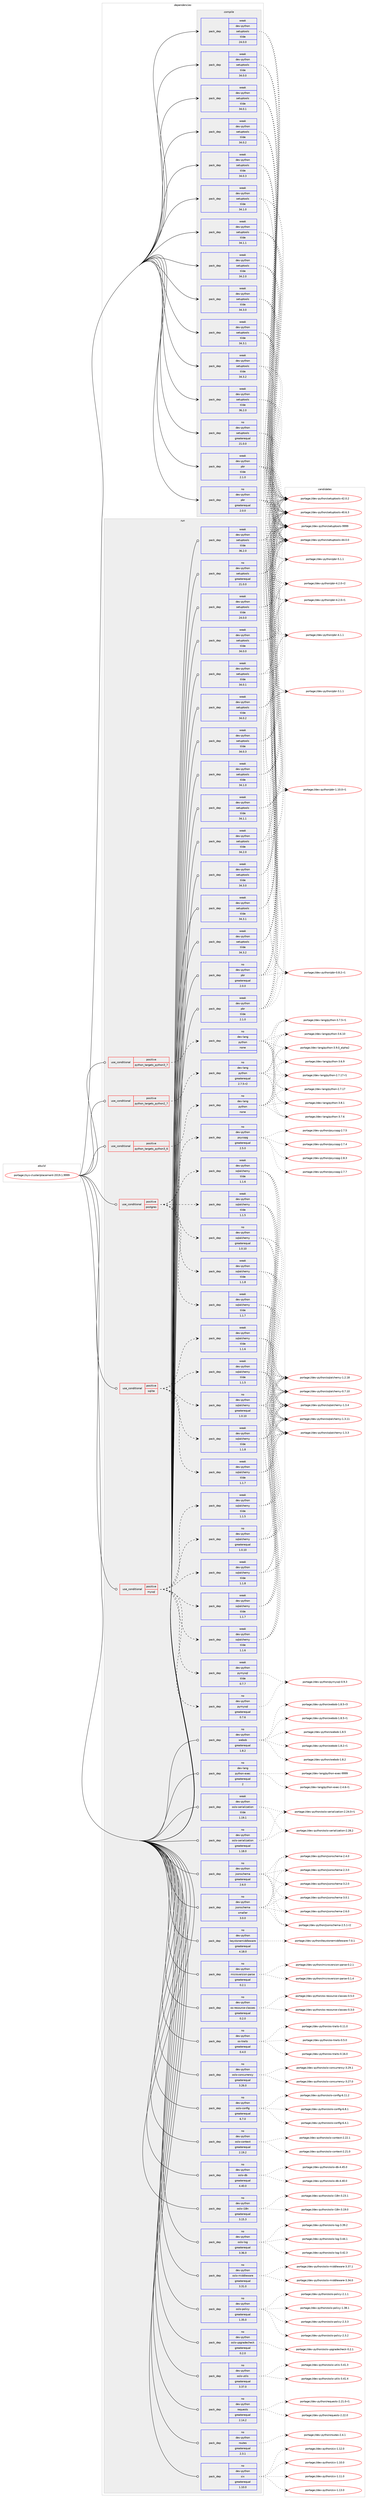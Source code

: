 digraph prolog {

# *************
# Graph options
# *************

newrank=true;
concentrate=true;
compound=true;
graph [rankdir=LR,fontname=Helvetica,fontsize=10,ranksep=1.5];#, ranksep=2.5, nodesep=0.2];
edge  [arrowhead=vee];
node  [fontname=Helvetica,fontsize=10];

# **********
# The ebuild
# **********

subgraph cluster_leftcol {
color=gray;
rank=same;
label=<<i>ebuild</i>>;
id [label="portage://sys-cluster/placement-2019.1.9999", color=red, width=4, href="../sys-cluster/placement-2019.1.9999.svg"];
}

# ****************
# The dependencies
# ****************

subgraph cluster_midcol {
color=gray;
label=<<i>dependencies</i>>;
subgraph cluster_compile {
fillcolor="#eeeeee";
style=filled;
label=<<i>compile</i>>;
subgraph pack43916 {
dependency56275 [label=<<TABLE BORDER="0" CELLBORDER="1" CELLSPACING="0" CELLPADDING="4" WIDTH="220"><TR><TD ROWSPAN="6" CELLPADDING="30">pack_dep</TD></TR><TR><TD WIDTH="110">no</TD></TR><TR><TD>dev-python</TD></TR><TR><TD>pbr</TD></TR><TR><TD>greaterequal</TD></TR><TR><TD>2.0.0</TD></TR></TABLE>>, shape=none, color=blue];
}
id:e -> dependency56275:w [weight=20,style="solid",arrowhead="vee"];
subgraph pack43917 {
dependency56276 [label=<<TABLE BORDER="0" CELLBORDER="1" CELLSPACING="0" CELLPADDING="4" WIDTH="220"><TR><TD ROWSPAN="6" CELLPADDING="30">pack_dep</TD></TR><TR><TD WIDTH="110">no</TD></TR><TR><TD>dev-python</TD></TR><TR><TD>setuptools</TD></TR><TR><TD>greaterequal</TD></TR><TR><TD>21.0.0</TD></TR></TABLE>>, shape=none, color=blue];
}
id:e -> dependency56276:w [weight=20,style="solid",arrowhead="vee"];
subgraph pack43918 {
dependency56277 [label=<<TABLE BORDER="0" CELLBORDER="1" CELLSPACING="0" CELLPADDING="4" WIDTH="220"><TR><TD ROWSPAN="6" CELLPADDING="30">pack_dep</TD></TR><TR><TD WIDTH="110">weak</TD></TR><TR><TD>dev-python</TD></TR><TR><TD>pbr</TD></TR><TR><TD>tilde</TD></TR><TR><TD>2.1.0</TD></TR></TABLE>>, shape=none, color=blue];
}
id:e -> dependency56277:w [weight=20,style="solid",arrowhead="vee"];
subgraph pack43919 {
dependency56278 [label=<<TABLE BORDER="0" CELLBORDER="1" CELLSPACING="0" CELLPADDING="4" WIDTH="220"><TR><TD ROWSPAN="6" CELLPADDING="30">pack_dep</TD></TR><TR><TD WIDTH="110">weak</TD></TR><TR><TD>dev-python</TD></TR><TR><TD>setuptools</TD></TR><TR><TD>tilde</TD></TR><TR><TD>24.0.0</TD></TR></TABLE>>, shape=none, color=blue];
}
id:e -> dependency56278:w [weight=20,style="solid",arrowhead="vee"];
subgraph pack43920 {
dependency56279 [label=<<TABLE BORDER="0" CELLBORDER="1" CELLSPACING="0" CELLPADDING="4" WIDTH="220"><TR><TD ROWSPAN="6" CELLPADDING="30">pack_dep</TD></TR><TR><TD WIDTH="110">weak</TD></TR><TR><TD>dev-python</TD></TR><TR><TD>setuptools</TD></TR><TR><TD>tilde</TD></TR><TR><TD>34.0.0</TD></TR></TABLE>>, shape=none, color=blue];
}
id:e -> dependency56279:w [weight=20,style="solid",arrowhead="vee"];
subgraph pack43921 {
dependency56280 [label=<<TABLE BORDER="0" CELLBORDER="1" CELLSPACING="0" CELLPADDING="4" WIDTH="220"><TR><TD ROWSPAN="6" CELLPADDING="30">pack_dep</TD></TR><TR><TD WIDTH="110">weak</TD></TR><TR><TD>dev-python</TD></TR><TR><TD>setuptools</TD></TR><TR><TD>tilde</TD></TR><TR><TD>34.0.1</TD></TR></TABLE>>, shape=none, color=blue];
}
id:e -> dependency56280:w [weight=20,style="solid",arrowhead="vee"];
subgraph pack43922 {
dependency56281 [label=<<TABLE BORDER="0" CELLBORDER="1" CELLSPACING="0" CELLPADDING="4" WIDTH="220"><TR><TD ROWSPAN="6" CELLPADDING="30">pack_dep</TD></TR><TR><TD WIDTH="110">weak</TD></TR><TR><TD>dev-python</TD></TR><TR><TD>setuptools</TD></TR><TR><TD>tilde</TD></TR><TR><TD>34.0.2</TD></TR></TABLE>>, shape=none, color=blue];
}
id:e -> dependency56281:w [weight=20,style="solid",arrowhead="vee"];
subgraph pack43923 {
dependency56282 [label=<<TABLE BORDER="0" CELLBORDER="1" CELLSPACING="0" CELLPADDING="4" WIDTH="220"><TR><TD ROWSPAN="6" CELLPADDING="30">pack_dep</TD></TR><TR><TD WIDTH="110">weak</TD></TR><TR><TD>dev-python</TD></TR><TR><TD>setuptools</TD></TR><TR><TD>tilde</TD></TR><TR><TD>34.0.3</TD></TR></TABLE>>, shape=none, color=blue];
}
id:e -> dependency56282:w [weight=20,style="solid",arrowhead="vee"];
subgraph pack43924 {
dependency56283 [label=<<TABLE BORDER="0" CELLBORDER="1" CELLSPACING="0" CELLPADDING="4" WIDTH="220"><TR><TD ROWSPAN="6" CELLPADDING="30">pack_dep</TD></TR><TR><TD WIDTH="110">weak</TD></TR><TR><TD>dev-python</TD></TR><TR><TD>setuptools</TD></TR><TR><TD>tilde</TD></TR><TR><TD>34.1.0</TD></TR></TABLE>>, shape=none, color=blue];
}
id:e -> dependency56283:w [weight=20,style="solid",arrowhead="vee"];
subgraph pack43925 {
dependency56284 [label=<<TABLE BORDER="0" CELLBORDER="1" CELLSPACING="0" CELLPADDING="4" WIDTH="220"><TR><TD ROWSPAN="6" CELLPADDING="30">pack_dep</TD></TR><TR><TD WIDTH="110">weak</TD></TR><TR><TD>dev-python</TD></TR><TR><TD>setuptools</TD></TR><TR><TD>tilde</TD></TR><TR><TD>34.1.1</TD></TR></TABLE>>, shape=none, color=blue];
}
id:e -> dependency56284:w [weight=20,style="solid",arrowhead="vee"];
subgraph pack43926 {
dependency56285 [label=<<TABLE BORDER="0" CELLBORDER="1" CELLSPACING="0" CELLPADDING="4" WIDTH="220"><TR><TD ROWSPAN="6" CELLPADDING="30">pack_dep</TD></TR><TR><TD WIDTH="110">weak</TD></TR><TR><TD>dev-python</TD></TR><TR><TD>setuptools</TD></TR><TR><TD>tilde</TD></TR><TR><TD>34.2.0</TD></TR></TABLE>>, shape=none, color=blue];
}
id:e -> dependency56285:w [weight=20,style="solid",arrowhead="vee"];
subgraph pack43927 {
dependency56286 [label=<<TABLE BORDER="0" CELLBORDER="1" CELLSPACING="0" CELLPADDING="4" WIDTH="220"><TR><TD ROWSPAN="6" CELLPADDING="30">pack_dep</TD></TR><TR><TD WIDTH="110">weak</TD></TR><TR><TD>dev-python</TD></TR><TR><TD>setuptools</TD></TR><TR><TD>tilde</TD></TR><TR><TD>34.3.0</TD></TR></TABLE>>, shape=none, color=blue];
}
id:e -> dependency56286:w [weight=20,style="solid",arrowhead="vee"];
subgraph pack43928 {
dependency56287 [label=<<TABLE BORDER="0" CELLBORDER="1" CELLSPACING="0" CELLPADDING="4" WIDTH="220"><TR><TD ROWSPAN="6" CELLPADDING="30">pack_dep</TD></TR><TR><TD WIDTH="110">weak</TD></TR><TR><TD>dev-python</TD></TR><TR><TD>setuptools</TD></TR><TR><TD>tilde</TD></TR><TR><TD>34.3.1</TD></TR></TABLE>>, shape=none, color=blue];
}
id:e -> dependency56287:w [weight=20,style="solid",arrowhead="vee"];
subgraph pack43929 {
dependency56288 [label=<<TABLE BORDER="0" CELLBORDER="1" CELLSPACING="0" CELLPADDING="4" WIDTH="220"><TR><TD ROWSPAN="6" CELLPADDING="30">pack_dep</TD></TR><TR><TD WIDTH="110">weak</TD></TR><TR><TD>dev-python</TD></TR><TR><TD>setuptools</TD></TR><TR><TD>tilde</TD></TR><TR><TD>34.3.2</TD></TR></TABLE>>, shape=none, color=blue];
}
id:e -> dependency56288:w [weight=20,style="solid",arrowhead="vee"];
subgraph pack43930 {
dependency56289 [label=<<TABLE BORDER="0" CELLBORDER="1" CELLSPACING="0" CELLPADDING="4" WIDTH="220"><TR><TD ROWSPAN="6" CELLPADDING="30">pack_dep</TD></TR><TR><TD WIDTH="110">weak</TD></TR><TR><TD>dev-python</TD></TR><TR><TD>setuptools</TD></TR><TR><TD>tilde</TD></TR><TR><TD>36.2.0</TD></TR></TABLE>>, shape=none, color=blue];
}
id:e -> dependency56289:w [weight=20,style="solid",arrowhead="vee"];
}
subgraph cluster_compileandrun {
fillcolor="#eeeeee";
style=filled;
label=<<i>compile and run</i>>;
}
subgraph cluster_run {
fillcolor="#eeeeee";
style=filled;
label=<<i>run</i>>;
subgraph cond11040 {
dependency56290 [label=<<TABLE BORDER="0" CELLBORDER="1" CELLSPACING="0" CELLPADDING="4"><TR><TD ROWSPAN="3" CELLPADDING="10">use_conditional</TD></TR><TR><TD>positive</TD></TR><TR><TD>mysql</TD></TR></TABLE>>, shape=none, color=red];
subgraph pack43931 {
dependency56291 [label=<<TABLE BORDER="0" CELLBORDER="1" CELLSPACING="0" CELLPADDING="4" WIDTH="220"><TR><TD ROWSPAN="6" CELLPADDING="30">pack_dep</TD></TR><TR><TD WIDTH="110">no</TD></TR><TR><TD>dev-python</TD></TR><TR><TD>pymysql</TD></TR><TR><TD>greaterequal</TD></TR><TR><TD>0.7.6</TD></TR></TABLE>>, shape=none, color=blue];
}
dependency56290:e -> dependency56291:w [weight=20,style="dashed",arrowhead="vee"];
subgraph pack43932 {
dependency56292 [label=<<TABLE BORDER="0" CELLBORDER="1" CELLSPACING="0" CELLPADDING="4" WIDTH="220"><TR><TD ROWSPAN="6" CELLPADDING="30">pack_dep</TD></TR><TR><TD WIDTH="110">weak</TD></TR><TR><TD>dev-python</TD></TR><TR><TD>pymysql</TD></TR><TR><TD>tilde</TD></TR><TR><TD>0.7.7</TD></TR></TABLE>>, shape=none, color=blue];
}
dependency56290:e -> dependency56292:w [weight=20,style="dashed",arrowhead="vee"];
subgraph pack43933 {
dependency56293 [label=<<TABLE BORDER="0" CELLBORDER="1" CELLSPACING="0" CELLPADDING="4" WIDTH="220"><TR><TD ROWSPAN="6" CELLPADDING="30">pack_dep</TD></TR><TR><TD WIDTH="110">no</TD></TR><TR><TD>dev-python</TD></TR><TR><TD>sqlalchemy</TD></TR><TR><TD>greaterequal</TD></TR><TR><TD>1.0.10</TD></TR></TABLE>>, shape=none, color=blue];
}
dependency56290:e -> dependency56293:w [weight=20,style="dashed",arrowhead="vee"];
subgraph pack43934 {
dependency56294 [label=<<TABLE BORDER="0" CELLBORDER="1" CELLSPACING="0" CELLPADDING="4" WIDTH="220"><TR><TD ROWSPAN="6" CELLPADDING="30">pack_dep</TD></TR><TR><TD WIDTH="110">weak</TD></TR><TR><TD>dev-python</TD></TR><TR><TD>sqlalchemy</TD></TR><TR><TD>tilde</TD></TR><TR><TD>1.1.5</TD></TR></TABLE>>, shape=none, color=blue];
}
dependency56290:e -> dependency56294:w [weight=20,style="dashed",arrowhead="vee"];
subgraph pack43935 {
dependency56295 [label=<<TABLE BORDER="0" CELLBORDER="1" CELLSPACING="0" CELLPADDING="4" WIDTH="220"><TR><TD ROWSPAN="6" CELLPADDING="30">pack_dep</TD></TR><TR><TD WIDTH="110">weak</TD></TR><TR><TD>dev-python</TD></TR><TR><TD>sqlalchemy</TD></TR><TR><TD>tilde</TD></TR><TR><TD>1.1.6</TD></TR></TABLE>>, shape=none, color=blue];
}
dependency56290:e -> dependency56295:w [weight=20,style="dashed",arrowhead="vee"];
subgraph pack43936 {
dependency56296 [label=<<TABLE BORDER="0" CELLBORDER="1" CELLSPACING="0" CELLPADDING="4" WIDTH="220"><TR><TD ROWSPAN="6" CELLPADDING="30">pack_dep</TD></TR><TR><TD WIDTH="110">weak</TD></TR><TR><TD>dev-python</TD></TR><TR><TD>sqlalchemy</TD></TR><TR><TD>tilde</TD></TR><TR><TD>1.1.7</TD></TR></TABLE>>, shape=none, color=blue];
}
dependency56290:e -> dependency56296:w [weight=20,style="dashed",arrowhead="vee"];
subgraph pack43937 {
dependency56297 [label=<<TABLE BORDER="0" CELLBORDER="1" CELLSPACING="0" CELLPADDING="4" WIDTH="220"><TR><TD ROWSPAN="6" CELLPADDING="30">pack_dep</TD></TR><TR><TD WIDTH="110">weak</TD></TR><TR><TD>dev-python</TD></TR><TR><TD>sqlalchemy</TD></TR><TR><TD>tilde</TD></TR><TR><TD>1.1.8</TD></TR></TABLE>>, shape=none, color=blue];
}
dependency56290:e -> dependency56297:w [weight=20,style="dashed",arrowhead="vee"];
}
id:e -> dependency56290:w [weight=20,style="solid",arrowhead="odot"];
subgraph cond11041 {
dependency56298 [label=<<TABLE BORDER="0" CELLBORDER="1" CELLSPACING="0" CELLPADDING="4"><TR><TD ROWSPAN="3" CELLPADDING="10">use_conditional</TD></TR><TR><TD>positive</TD></TR><TR><TD>postgres</TD></TR></TABLE>>, shape=none, color=red];
subgraph pack43938 {
dependency56299 [label=<<TABLE BORDER="0" CELLBORDER="1" CELLSPACING="0" CELLPADDING="4" WIDTH="220"><TR><TD ROWSPAN="6" CELLPADDING="30">pack_dep</TD></TR><TR><TD WIDTH="110">no</TD></TR><TR><TD>dev-python</TD></TR><TR><TD>psycopg</TD></TR><TR><TD>greaterequal</TD></TR><TR><TD>2.5.0</TD></TR></TABLE>>, shape=none, color=blue];
}
dependency56298:e -> dependency56299:w [weight=20,style="dashed",arrowhead="vee"];
subgraph pack43939 {
dependency56300 [label=<<TABLE BORDER="0" CELLBORDER="1" CELLSPACING="0" CELLPADDING="4" WIDTH="220"><TR><TD ROWSPAN="6" CELLPADDING="30">pack_dep</TD></TR><TR><TD WIDTH="110">no</TD></TR><TR><TD>dev-python</TD></TR><TR><TD>sqlalchemy</TD></TR><TR><TD>greaterequal</TD></TR><TR><TD>1.0.10</TD></TR></TABLE>>, shape=none, color=blue];
}
dependency56298:e -> dependency56300:w [weight=20,style="dashed",arrowhead="vee"];
subgraph pack43940 {
dependency56301 [label=<<TABLE BORDER="0" CELLBORDER="1" CELLSPACING="0" CELLPADDING="4" WIDTH="220"><TR><TD ROWSPAN="6" CELLPADDING="30">pack_dep</TD></TR><TR><TD WIDTH="110">weak</TD></TR><TR><TD>dev-python</TD></TR><TR><TD>sqlalchemy</TD></TR><TR><TD>tilde</TD></TR><TR><TD>1.1.5</TD></TR></TABLE>>, shape=none, color=blue];
}
dependency56298:e -> dependency56301:w [weight=20,style="dashed",arrowhead="vee"];
subgraph pack43941 {
dependency56302 [label=<<TABLE BORDER="0" CELLBORDER="1" CELLSPACING="0" CELLPADDING="4" WIDTH="220"><TR><TD ROWSPAN="6" CELLPADDING="30">pack_dep</TD></TR><TR><TD WIDTH="110">weak</TD></TR><TR><TD>dev-python</TD></TR><TR><TD>sqlalchemy</TD></TR><TR><TD>tilde</TD></TR><TR><TD>1.1.6</TD></TR></TABLE>>, shape=none, color=blue];
}
dependency56298:e -> dependency56302:w [weight=20,style="dashed",arrowhead="vee"];
subgraph pack43942 {
dependency56303 [label=<<TABLE BORDER="0" CELLBORDER="1" CELLSPACING="0" CELLPADDING="4" WIDTH="220"><TR><TD ROWSPAN="6" CELLPADDING="30">pack_dep</TD></TR><TR><TD WIDTH="110">weak</TD></TR><TR><TD>dev-python</TD></TR><TR><TD>sqlalchemy</TD></TR><TR><TD>tilde</TD></TR><TR><TD>1.1.7</TD></TR></TABLE>>, shape=none, color=blue];
}
dependency56298:e -> dependency56303:w [weight=20,style="dashed",arrowhead="vee"];
subgraph pack43943 {
dependency56304 [label=<<TABLE BORDER="0" CELLBORDER="1" CELLSPACING="0" CELLPADDING="4" WIDTH="220"><TR><TD ROWSPAN="6" CELLPADDING="30">pack_dep</TD></TR><TR><TD WIDTH="110">weak</TD></TR><TR><TD>dev-python</TD></TR><TR><TD>sqlalchemy</TD></TR><TR><TD>tilde</TD></TR><TR><TD>1.1.8</TD></TR></TABLE>>, shape=none, color=blue];
}
dependency56298:e -> dependency56304:w [weight=20,style="dashed",arrowhead="vee"];
}
id:e -> dependency56298:w [weight=20,style="solid",arrowhead="odot"];
subgraph cond11042 {
dependency56305 [label=<<TABLE BORDER="0" CELLBORDER="1" CELLSPACING="0" CELLPADDING="4"><TR><TD ROWSPAN="3" CELLPADDING="10">use_conditional</TD></TR><TR><TD>positive</TD></TR><TR><TD>python_targets_python2_7</TD></TR></TABLE>>, shape=none, color=red];
subgraph pack43944 {
dependency56306 [label=<<TABLE BORDER="0" CELLBORDER="1" CELLSPACING="0" CELLPADDING="4" WIDTH="220"><TR><TD ROWSPAN="6" CELLPADDING="30">pack_dep</TD></TR><TR><TD WIDTH="110">no</TD></TR><TR><TD>dev-lang</TD></TR><TR><TD>python</TD></TR><TR><TD>greaterequal</TD></TR><TR><TD>2.7.5-r2</TD></TR></TABLE>>, shape=none, color=blue];
}
dependency56305:e -> dependency56306:w [weight=20,style="dashed",arrowhead="vee"];
}
id:e -> dependency56305:w [weight=20,style="solid",arrowhead="odot"];
subgraph cond11043 {
dependency56307 [label=<<TABLE BORDER="0" CELLBORDER="1" CELLSPACING="0" CELLPADDING="4"><TR><TD ROWSPAN="3" CELLPADDING="10">use_conditional</TD></TR><TR><TD>positive</TD></TR><TR><TD>python_targets_python3_6</TD></TR></TABLE>>, shape=none, color=red];
subgraph pack43945 {
dependency56308 [label=<<TABLE BORDER="0" CELLBORDER="1" CELLSPACING="0" CELLPADDING="4" WIDTH="220"><TR><TD ROWSPAN="6" CELLPADDING="30">pack_dep</TD></TR><TR><TD WIDTH="110">no</TD></TR><TR><TD>dev-lang</TD></TR><TR><TD>python</TD></TR><TR><TD>none</TD></TR><TR><TD></TD></TR></TABLE>>, shape=none, color=blue];
}
dependency56307:e -> dependency56308:w [weight=20,style="dashed",arrowhead="vee"];
}
id:e -> dependency56307:w [weight=20,style="solid",arrowhead="odot"];
subgraph cond11044 {
dependency56309 [label=<<TABLE BORDER="0" CELLBORDER="1" CELLSPACING="0" CELLPADDING="4"><TR><TD ROWSPAN="3" CELLPADDING="10">use_conditional</TD></TR><TR><TD>positive</TD></TR><TR><TD>python_targets_python3_7</TD></TR></TABLE>>, shape=none, color=red];
subgraph pack43946 {
dependency56310 [label=<<TABLE BORDER="0" CELLBORDER="1" CELLSPACING="0" CELLPADDING="4" WIDTH="220"><TR><TD ROWSPAN="6" CELLPADDING="30">pack_dep</TD></TR><TR><TD WIDTH="110">no</TD></TR><TR><TD>dev-lang</TD></TR><TR><TD>python</TD></TR><TR><TD>none</TD></TR><TR><TD></TD></TR></TABLE>>, shape=none, color=blue];
}
dependency56309:e -> dependency56310:w [weight=20,style="dashed",arrowhead="vee"];
}
id:e -> dependency56309:w [weight=20,style="solid",arrowhead="odot"];
subgraph cond11045 {
dependency56311 [label=<<TABLE BORDER="0" CELLBORDER="1" CELLSPACING="0" CELLPADDING="4"><TR><TD ROWSPAN="3" CELLPADDING="10">use_conditional</TD></TR><TR><TD>positive</TD></TR><TR><TD>sqlite</TD></TR></TABLE>>, shape=none, color=red];
subgraph pack43947 {
dependency56312 [label=<<TABLE BORDER="0" CELLBORDER="1" CELLSPACING="0" CELLPADDING="4" WIDTH="220"><TR><TD ROWSPAN="6" CELLPADDING="30">pack_dep</TD></TR><TR><TD WIDTH="110">no</TD></TR><TR><TD>dev-python</TD></TR><TR><TD>sqlalchemy</TD></TR><TR><TD>greaterequal</TD></TR><TR><TD>1.0.10</TD></TR></TABLE>>, shape=none, color=blue];
}
dependency56311:e -> dependency56312:w [weight=20,style="dashed",arrowhead="vee"];
subgraph pack43948 {
dependency56313 [label=<<TABLE BORDER="0" CELLBORDER="1" CELLSPACING="0" CELLPADDING="4" WIDTH="220"><TR><TD ROWSPAN="6" CELLPADDING="30">pack_dep</TD></TR><TR><TD WIDTH="110">weak</TD></TR><TR><TD>dev-python</TD></TR><TR><TD>sqlalchemy</TD></TR><TR><TD>tilde</TD></TR><TR><TD>1.1.5</TD></TR></TABLE>>, shape=none, color=blue];
}
dependency56311:e -> dependency56313:w [weight=20,style="dashed",arrowhead="vee"];
subgraph pack43949 {
dependency56314 [label=<<TABLE BORDER="0" CELLBORDER="1" CELLSPACING="0" CELLPADDING="4" WIDTH="220"><TR><TD ROWSPAN="6" CELLPADDING="30">pack_dep</TD></TR><TR><TD WIDTH="110">weak</TD></TR><TR><TD>dev-python</TD></TR><TR><TD>sqlalchemy</TD></TR><TR><TD>tilde</TD></TR><TR><TD>1.1.6</TD></TR></TABLE>>, shape=none, color=blue];
}
dependency56311:e -> dependency56314:w [weight=20,style="dashed",arrowhead="vee"];
subgraph pack43950 {
dependency56315 [label=<<TABLE BORDER="0" CELLBORDER="1" CELLSPACING="0" CELLPADDING="4" WIDTH="220"><TR><TD ROWSPAN="6" CELLPADDING="30">pack_dep</TD></TR><TR><TD WIDTH="110">weak</TD></TR><TR><TD>dev-python</TD></TR><TR><TD>sqlalchemy</TD></TR><TR><TD>tilde</TD></TR><TR><TD>1.1.7</TD></TR></TABLE>>, shape=none, color=blue];
}
dependency56311:e -> dependency56315:w [weight=20,style="dashed",arrowhead="vee"];
subgraph pack43951 {
dependency56316 [label=<<TABLE BORDER="0" CELLBORDER="1" CELLSPACING="0" CELLPADDING="4" WIDTH="220"><TR><TD ROWSPAN="6" CELLPADDING="30">pack_dep</TD></TR><TR><TD WIDTH="110">weak</TD></TR><TR><TD>dev-python</TD></TR><TR><TD>sqlalchemy</TD></TR><TR><TD>tilde</TD></TR><TR><TD>1.1.8</TD></TR></TABLE>>, shape=none, color=blue];
}
dependency56311:e -> dependency56316:w [weight=20,style="dashed",arrowhead="vee"];
}
id:e -> dependency56311:w [weight=20,style="solid",arrowhead="odot"];
subgraph pack43952 {
dependency56317 [label=<<TABLE BORDER="0" CELLBORDER="1" CELLSPACING="0" CELLPADDING="4" WIDTH="220"><TR><TD ROWSPAN="6" CELLPADDING="30">pack_dep</TD></TR><TR><TD WIDTH="110">no</TD></TR><TR><TD>dev-lang</TD></TR><TR><TD>python-exec</TD></TR><TR><TD>greaterequal</TD></TR><TR><TD>2</TD></TR></TABLE>>, shape=none, color=blue];
}
id:e -> dependency56317:w [weight=20,style="solid",arrowhead="odot"];
subgraph pack43953 {
dependency56318 [label=<<TABLE BORDER="0" CELLBORDER="1" CELLSPACING="0" CELLPADDING="4" WIDTH="220"><TR><TD ROWSPAN="6" CELLPADDING="30">pack_dep</TD></TR><TR><TD WIDTH="110">no</TD></TR><TR><TD>dev-python</TD></TR><TR><TD>jsonschema</TD></TR><TR><TD>greaterequal</TD></TR><TR><TD>2.6.0</TD></TR></TABLE>>, shape=none, color=blue];
}
id:e -> dependency56318:w [weight=20,style="solid",arrowhead="odot"];
subgraph pack43954 {
dependency56319 [label=<<TABLE BORDER="0" CELLBORDER="1" CELLSPACING="0" CELLPADDING="4" WIDTH="220"><TR><TD ROWSPAN="6" CELLPADDING="30">pack_dep</TD></TR><TR><TD WIDTH="110">no</TD></TR><TR><TD>dev-python</TD></TR><TR><TD>jsonschema</TD></TR><TR><TD>smaller</TD></TR><TR><TD>3.0.0</TD></TR></TABLE>>, shape=none, color=blue];
}
id:e -> dependency56319:w [weight=20,style="solid",arrowhead="odot"];
subgraph pack43955 {
dependency56320 [label=<<TABLE BORDER="0" CELLBORDER="1" CELLSPACING="0" CELLPADDING="4" WIDTH="220"><TR><TD ROWSPAN="6" CELLPADDING="30">pack_dep</TD></TR><TR><TD WIDTH="110">no</TD></TR><TR><TD>dev-python</TD></TR><TR><TD>keystonemiddleware</TD></TR><TR><TD>greaterequal</TD></TR><TR><TD>4.18.0</TD></TR></TABLE>>, shape=none, color=blue];
}
id:e -> dependency56320:w [weight=20,style="solid",arrowhead="odot"];
subgraph pack43956 {
dependency56321 [label=<<TABLE BORDER="0" CELLBORDER="1" CELLSPACING="0" CELLPADDING="4" WIDTH="220"><TR><TD ROWSPAN="6" CELLPADDING="30">pack_dep</TD></TR><TR><TD WIDTH="110">no</TD></TR><TR><TD>dev-python</TD></TR><TR><TD>microversion-parse</TD></TR><TR><TD>greaterequal</TD></TR><TR><TD>0.2.1</TD></TR></TABLE>>, shape=none, color=blue];
}
id:e -> dependency56321:w [weight=20,style="solid",arrowhead="odot"];
subgraph pack43957 {
dependency56322 [label=<<TABLE BORDER="0" CELLBORDER="1" CELLSPACING="0" CELLPADDING="4" WIDTH="220"><TR><TD ROWSPAN="6" CELLPADDING="30">pack_dep</TD></TR><TR><TD WIDTH="110">no</TD></TR><TR><TD>dev-python</TD></TR><TR><TD>os-resource-classes</TD></TR><TR><TD>greaterequal</TD></TR><TR><TD>0.2.0</TD></TR></TABLE>>, shape=none, color=blue];
}
id:e -> dependency56322:w [weight=20,style="solid",arrowhead="odot"];
subgraph pack43958 {
dependency56323 [label=<<TABLE BORDER="0" CELLBORDER="1" CELLSPACING="0" CELLPADDING="4" WIDTH="220"><TR><TD ROWSPAN="6" CELLPADDING="30">pack_dep</TD></TR><TR><TD WIDTH="110">no</TD></TR><TR><TD>dev-python</TD></TR><TR><TD>os-traits</TD></TR><TR><TD>greaterequal</TD></TR><TR><TD>0.4.0</TD></TR></TABLE>>, shape=none, color=blue];
}
id:e -> dependency56323:w [weight=20,style="solid",arrowhead="odot"];
subgraph pack43959 {
dependency56324 [label=<<TABLE BORDER="0" CELLBORDER="1" CELLSPACING="0" CELLPADDING="4" WIDTH="220"><TR><TD ROWSPAN="6" CELLPADDING="30">pack_dep</TD></TR><TR><TD WIDTH="110">no</TD></TR><TR><TD>dev-python</TD></TR><TR><TD>oslo-concurrency</TD></TR><TR><TD>greaterequal</TD></TR><TR><TD>3.26.0</TD></TR></TABLE>>, shape=none, color=blue];
}
id:e -> dependency56324:w [weight=20,style="solid",arrowhead="odot"];
subgraph pack43960 {
dependency56325 [label=<<TABLE BORDER="0" CELLBORDER="1" CELLSPACING="0" CELLPADDING="4" WIDTH="220"><TR><TD ROWSPAN="6" CELLPADDING="30">pack_dep</TD></TR><TR><TD WIDTH="110">no</TD></TR><TR><TD>dev-python</TD></TR><TR><TD>oslo-config</TD></TR><TR><TD>greaterequal</TD></TR><TR><TD>6.7.0</TD></TR></TABLE>>, shape=none, color=blue];
}
id:e -> dependency56325:w [weight=20,style="solid",arrowhead="odot"];
subgraph pack43961 {
dependency56326 [label=<<TABLE BORDER="0" CELLBORDER="1" CELLSPACING="0" CELLPADDING="4" WIDTH="220"><TR><TD ROWSPAN="6" CELLPADDING="30">pack_dep</TD></TR><TR><TD WIDTH="110">no</TD></TR><TR><TD>dev-python</TD></TR><TR><TD>oslo-context</TD></TR><TR><TD>greaterequal</TD></TR><TR><TD>2.19.2</TD></TR></TABLE>>, shape=none, color=blue];
}
id:e -> dependency56326:w [weight=20,style="solid",arrowhead="odot"];
subgraph pack43962 {
dependency56327 [label=<<TABLE BORDER="0" CELLBORDER="1" CELLSPACING="0" CELLPADDING="4" WIDTH="220"><TR><TD ROWSPAN="6" CELLPADDING="30">pack_dep</TD></TR><TR><TD WIDTH="110">no</TD></TR><TR><TD>dev-python</TD></TR><TR><TD>oslo-db</TD></TR><TR><TD>greaterequal</TD></TR><TR><TD>4.40.0</TD></TR></TABLE>>, shape=none, color=blue];
}
id:e -> dependency56327:w [weight=20,style="solid",arrowhead="odot"];
subgraph pack43963 {
dependency56328 [label=<<TABLE BORDER="0" CELLBORDER="1" CELLSPACING="0" CELLPADDING="4" WIDTH="220"><TR><TD ROWSPAN="6" CELLPADDING="30">pack_dep</TD></TR><TR><TD WIDTH="110">no</TD></TR><TR><TD>dev-python</TD></TR><TR><TD>oslo-i18n</TD></TR><TR><TD>greaterequal</TD></TR><TR><TD>3.15.3</TD></TR></TABLE>>, shape=none, color=blue];
}
id:e -> dependency56328:w [weight=20,style="solid",arrowhead="odot"];
subgraph pack43964 {
dependency56329 [label=<<TABLE BORDER="0" CELLBORDER="1" CELLSPACING="0" CELLPADDING="4" WIDTH="220"><TR><TD ROWSPAN="6" CELLPADDING="30">pack_dep</TD></TR><TR><TD WIDTH="110">no</TD></TR><TR><TD>dev-python</TD></TR><TR><TD>oslo-log</TD></TR><TR><TD>greaterequal</TD></TR><TR><TD>3.36.0</TD></TR></TABLE>>, shape=none, color=blue];
}
id:e -> dependency56329:w [weight=20,style="solid",arrowhead="odot"];
subgraph pack43965 {
dependency56330 [label=<<TABLE BORDER="0" CELLBORDER="1" CELLSPACING="0" CELLPADDING="4" WIDTH="220"><TR><TD ROWSPAN="6" CELLPADDING="30">pack_dep</TD></TR><TR><TD WIDTH="110">no</TD></TR><TR><TD>dev-python</TD></TR><TR><TD>oslo-middleware</TD></TR><TR><TD>greaterequal</TD></TR><TR><TD>3.31.0</TD></TR></TABLE>>, shape=none, color=blue];
}
id:e -> dependency56330:w [weight=20,style="solid",arrowhead="odot"];
subgraph pack43966 {
dependency56331 [label=<<TABLE BORDER="0" CELLBORDER="1" CELLSPACING="0" CELLPADDING="4" WIDTH="220"><TR><TD ROWSPAN="6" CELLPADDING="30">pack_dep</TD></TR><TR><TD WIDTH="110">no</TD></TR><TR><TD>dev-python</TD></TR><TR><TD>oslo-policy</TD></TR><TR><TD>greaterequal</TD></TR><TR><TD>1.35.0</TD></TR></TABLE>>, shape=none, color=blue];
}
id:e -> dependency56331:w [weight=20,style="solid",arrowhead="odot"];
subgraph pack43967 {
dependency56332 [label=<<TABLE BORDER="0" CELLBORDER="1" CELLSPACING="0" CELLPADDING="4" WIDTH="220"><TR><TD ROWSPAN="6" CELLPADDING="30">pack_dep</TD></TR><TR><TD WIDTH="110">no</TD></TR><TR><TD>dev-python</TD></TR><TR><TD>oslo-serialization</TD></TR><TR><TD>greaterequal</TD></TR><TR><TD>1.18.0</TD></TR></TABLE>>, shape=none, color=blue];
}
id:e -> dependency56332:w [weight=20,style="solid",arrowhead="odot"];
subgraph pack43968 {
dependency56333 [label=<<TABLE BORDER="0" CELLBORDER="1" CELLSPACING="0" CELLPADDING="4" WIDTH="220"><TR><TD ROWSPAN="6" CELLPADDING="30">pack_dep</TD></TR><TR><TD WIDTH="110">no</TD></TR><TR><TD>dev-python</TD></TR><TR><TD>oslo-upgradecheck</TD></TR><TR><TD>greaterequal</TD></TR><TR><TD>0.2.0</TD></TR></TABLE>>, shape=none, color=blue];
}
id:e -> dependency56333:w [weight=20,style="solid",arrowhead="odot"];
subgraph pack43969 {
dependency56334 [label=<<TABLE BORDER="0" CELLBORDER="1" CELLSPACING="0" CELLPADDING="4" WIDTH="220"><TR><TD ROWSPAN="6" CELLPADDING="30">pack_dep</TD></TR><TR><TD WIDTH="110">no</TD></TR><TR><TD>dev-python</TD></TR><TR><TD>oslo-utils</TD></TR><TR><TD>greaterequal</TD></TR><TR><TD>3.37.0</TD></TR></TABLE>>, shape=none, color=blue];
}
id:e -> dependency56334:w [weight=20,style="solid",arrowhead="odot"];
subgraph pack43970 {
dependency56335 [label=<<TABLE BORDER="0" CELLBORDER="1" CELLSPACING="0" CELLPADDING="4" WIDTH="220"><TR><TD ROWSPAN="6" CELLPADDING="30">pack_dep</TD></TR><TR><TD WIDTH="110">no</TD></TR><TR><TD>dev-python</TD></TR><TR><TD>pbr</TD></TR><TR><TD>greaterequal</TD></TR><TR><TD>2.0.0</TD></TR></TABLE>>, shape=none, color=blue];
}
id:e -> dependency56335:w [weight=20,style="solid",arrowhead="odot"];
subgraph pack43971 {
dependency56336 [label=<<TABLE BORDER="0" CELLBORDER="1" CELLSPACING="0" CELLPADDING="4" WIDTH="220"><TR><TD ROWSPAN="6" CELLPADDING="30">pack_dep</TD></TR><TR><TD WIDTH="110">no</TD></TR><TR><TD>dev-python</TD></TR><TR><TD>requests</TD></TR><TR><TD>greaterequal</TD></TR><TR><TD>2.14.2</TD></TR></TABLE>>, shape=none, color=blue];
}
id:e -> dependency56336:w [weight=20,style="solid",arrowhead="odot"];
subgraph pack43972 {
dependency56337 [label=<<TABLE BORDER="0" CELLBORDER="1" CELLSPACING="0" CELLPADDING="4" WIDTH="220"><TR><TD ROWSPAN="6" CELLPADDING="30">pack_dep</TD></TR><TR><TD WIDTH="110">no</TD></TR><TR><TD>dev-python</TD></TR><TR><TD>routes</TD></TR><TR><TD>greaterequal</TD></TR><TR><TD>2.3.1</TD></TR></TABLE>>, shape=none, color=blue];
}
id:e -> dependency56337:w [weight=20,style="solid",arrowhead="odot"];
subgraph pack43973 {
dependency56338 [label=<<TABLE BORDER="0" CELLBORDER="1" CELLSPACING="0" CELLPADDING="4" WIDTH="220"><TR><TD ROWSPAN="6" CELLPADDING="30">pack_dep</TD></TR><TR><TD WIDTH="110">no</TD></TR><TR><TD>dev-python</TD></TR><TR><TD>setuptools</TD></TR><TR><TD>greaterequal</TD></TR><TR><TD>21.0.0</TD></TR></TABLE>>, shape=none, color=blue];
}
id:e -> dependency56338:w [weight=20,style="solid",arrowhead="odot"];
subgraph pack43974 {
dependency56339 [label=<<TABLE BORDER="0" CELLBORDER="1" CELLSPACING="0" CELLPADDING="4" WIDTH="220"><TR><TD ROWSPAN="6" CELLPADDING="30">pack_dep</TD></TR><TR><TD WIDTH="110">no</TD></TR><TR><TD>dev-python</TD></TR><TR><TD>six</TD></TR><TR><TD>greaterequal</TD></TR><TR><TD>1.10.0</TD></TR></TABLE>>, shape=none, color=blue];
}
id:e -> dependency56339:w [weight=20,style="solid",arrowhead="odot"];
subgraph pack43975 {
dependency56340 [label=<<TABLE BORDER="0" CELLBORDER="1" CELLSPACING="0" CELLPADDING="4" WIDTH="220"><TR><TD ROWSPAN="6" CELLPADDING="30">pack_dep</TD></TR><TR><TD WIDTH="110">no</TD></TR><TR><TD>dev-python</TD></TR><TR><TD>webob</TD></TR><TR><TD>greaterequal</TD></TR><TR><TD>1.8.2</TD></TR></TABLE>>, shape=none, color=blue];
}
id:e -> dependency56340:w [weight=20,style="solid",arrowhead="odot"];
subgraph pack43976 {
dependency56341 [label=<<TABLE BORDER="0" CELLBORDER="1" CELLSPACING="0" CELLPADDING="4" WIDTH="220"><TR><TD ROWSPAN="6" CELLPADDING="30">pack_dep</TD></TR><TR><TD WIDTH="110">weak</TD></TR><TR><TD>dev-python</TD></TR><TR><TD>oslo-serialization</TD></TR><TR><TD>tilde</TD></TR><TR><TD>1.19.1</TD></TR></TABLE>>, shape=none, color=blue];
}
id:e -> dependency56341:w [weight=20,style="solid",arrowhead="odot"];
subgraph pack43977 {
dependency56342 [label=<<TABLE BORDER="0" CELLBORDER="1" CELLSPACING="0" CELLPADDING="4" WIDTH="220"><TR><TD ROWSPAN="6" CELLPADDING="30">pack_dep</TD></TR><TR><TD WIDTH="110">weak</TD></TR><TR><TD>dev-python</TD></TR><TR><TD>pbr</TD></TR><TR><TD>tilde</TD></TR><TR><TD>2.1.0</TD></TR></TABLE>>, shape=none, color=blue];
}
id:e -> dependency56342:w [weight=20,style="solid",arrowhead="odot"];
subgraph pack43978 {
dependency56343 [label=<<TABLE BORDER="0" CELLBORDER="1" CELLSPACING="0" CELLPADDING="4" WIDTH="220"><TR><TD ROWSPAN="6" CELLPADDING="30">pack_dep</TD></TR><TR><TD WIDTH="110">weak</TD></TR><TR><TD>dev-python</TD></TR><TR><TD>setuptools</TD></TR><TR><TD>tilde</TD></TR><TR><TD>24.0.0</TD></TR></TABLE>>, shape=none, color=blue];
}
id:e -> dependency56343:w [weight=20,style="solid",arrowhead="odot"];
subgraph pack43979 {
dependency56344 [label=<<TABLE BORDER="0" CELLBORDER="1" CELLSPACING="0" CELLPADDING="4" WIDTH="220"><TR><TD ROWSPAN="6" CELLPADDING="30">pack_dep</TD></TR><TR><TD WIDTH="110">weak</TD></TR><TR><TD>dev-python</TD></TR><TR><TD>setuptools</TD></TR><TR><TD>tilde</TD></TR><TR><TD>34.0.0</TD></TR></TABLE>>, shape=none, color=blue];
}
id:e -> dependency56344:w [weight=20,style="solid",arrowhead="odot"];
subgraph pack43980 {
dependency56345 [label=<<TABLE BORDER="0" CELLBORDER="1" CELLSPACING="0" CELLPADDING="4" WIDTH="220"><TR><TD ROWSPAN="6" CELLPADDING="30">pack_dep</TD></TR><TR><TD WIDTH="110">weak</TD></TR><TR><TD>dev-python</TD></TR><TR><TD>setuptools</TD></TR><TR><TD>tilde</TD></TR><TR><TD>34.0.1</TD></TR></TABLE>>, shape=none, color=blue];
}
id:e -> dependency56345:w [weight=20,style="solid",arrowhead="odot"];
subgraph pack43981 {
dependency56346 [label=<<TABLE BORDER="0" CELLBORDER="1" CELLSPACING="0" CELLPADDING="4" WIDTH="220"><TR><TD ROWSPAN="6" CELLPADDING="30">pack_dep</TD></TR><TR><TD WIDTH="110">weak</TD></TR><TR><TD>dev-python</TD></TR><TR><TD>setuptools</TD></TR><TR><TD>tilde</TD></TR><TR><TD>34.0.2</TD></TR></TABLE>>, shape=none, color=blue];
}
id:e -> dependency56346:w [weight=20,style="solid",arrowhead="odot"];
subgraph pack43982 {
dependency56347 [label=<<TABLE BORDER="0" CELLBORDER="1" CELLSPACING="0" CELLPADDING="4" WIDTH="220"><TR><TD ROWSPAN="6" CELLPADDING="30">pack_dep</TD></TR><TR><TD WIDTH="110">weak</TD></TR><TR><TD>dev-python</TD></TR><TR><TD>setuptools</TD></TR><TR><TD>tilde</TD></TR><TR><TD>34.0.3</TD></TR></TABLE>>, shape=none, color=blue];
}
id:e -> dependency56347:w [weight=20,style="solid",arrowhead="odot"];
subgraph pack43983 {
dependency56348 [label=<<TABLE BORDER="0" CELLBORDER="1" CELLSPACING="0" CELLPADDING="4" WIDTH="220"><TR><TD ROWSPAN="6" CELLPADDING="30">pack_dep</TD></TR><TR><TD WIDTH="110">weak</TD></TR><TR><TD>dev-python</TD></TR><TR><TD>setuptools</TD></TR><TR><TD>tilde</TD></TR><TR><TD>34.1.0</TD></TR></TABLE>>, shape=none, color=blue];
}
id:e -> dependency56348:w [weight=20,style="solid",arrowhead="odot"];
subgraph pack43984 {
dependency56349 [label=<<TABLE BORDER="0" CELLBORDER="1" CELLSPACING="0" CELLPADDING="4" WIDTH="220"><TR><TD ROWSPAN="6" CELLPADDING="30">pack_dep</TD></TR><TR><TD WIDTH="110">weak</TD></TR><TR><TD>dev-python</TD></TR><TR><TD>setuptools</TD></TR><TR><TD>tilde</TD></TR><TR><TD>34.1.1</TD></TR></TABLE>>, shape=none, color=blue];
}
id:e -> dependency56349:w [weight=20,style="solid",arrowhead="odot"];
subgraph pack43985 {
dependency56350 [label=<<TABLE BORDER="0" CELLBORDER="1" CELLSPACING="0" CELLPADDING="4" WIDTH="220"><TR><TD ROWSPAN="6" CELLPADDING="30">pack_dep</TD></TR><TR><TD WIDTH="110">weak</TD></TR><TR><TD>dev-python</TD></TR><TR><TD>setuptools</TD></TR><TR><TD>tilde</TD></TR><TR><TD>34.2.0</TD></TR></TABLE>>, shape=none, color=blue];
}
id:e -> dependency56350:w [weight=20,style="solid",arrowhead="odot"];
subgraph pack43986 {
dependency56351 [label=<<TABLE BORDER="0" CELLBORDER="1" CELLSPACING="0" CELLPADDING="4" WIDTH="220"><TR><TD ROWSPAN="6" CELLPADDING="30">pack_dep</TD></TR><TR><TD WIDTH="110">weak</TD></TR><TR><TD>dev-python</TD></TR><TR><TD>setuptools</TD></TR><TR><TD>tilde</TD></TR><TR><TD>34.3.0</TD></TR></TABLE>>, shape=none, color=blue];
}
id:e -> dependency56351:w [weight=20,style="solid",arrowhead="odot"];
subgraph pack43987 {
dependency56352 [label=<<TABLE BORDER="0" CELLBORDER="1" CELLSPACING="0" CELLPADDING="4" WIDTH="220"><TR><TD ROWSPAN="6" CELLPADDING="30">pack_dep</TD></TR><TR><TD WIDTH="110">weak</TD></TR><TR><TD>dev-python</TD></TR><TR><TD>setuptools</TD></TR><TR><TD>tilde</TD></TR><TR><TD>34.3.1</TD></TR></TABLE>>, shape=none, color=blue];
}
id:e -> dependency56352:w [weight=20,style="solid",arrowhead="odot"];
subgraph pack43988 {
dependency56353 [label=<<TABLE BORDER="0" CELLBORDER="1" CELLSPACING="0" CELLPADDING="4" WIDTH="220"><TR><TD ROWSPAN="6" CELLPADDING="30">pack_dep</TD></TR><TR><TD WIDTH="110">weak</TD></TR><TR><TD>dev-python</TD></TR><TR><TD>setuptools</TD></TR><TR><TD>tilde</TD></TR><TR><TD>34.3.2</TD></TR></TABLE>>, shape=none, color=blue];
}
id:e -> dependency56353:w [weight=20,style="solid",arrowhead="odot"];
subgraph pack43989 {
dependency56354 [label=<<TABLE BORDER="0" CELLBORDER="1" CELLSPACING="0" CELLPADDING="4" WIDTH="220"><TR><TD ROWSPAN="6" CELLPADDING="30">pack_dep</TD></TR><TR><TD WIDTH="110">weak</TD></TR><TR><TD>dev-python</TD></TR><TR><TD>setuptools</TD></TR><TR><TD>tilde</TD></TR><TR><TD>36.2.0</TD></TR></TABLE>>, shape=none, color=blue];
}
id:e -> dependency56354:w [weight=20,style="solid",arrowhead="odot"];
}
}

# **************
# The candidates
# **************

subgraph cluster_choices {
rank=same;
color=gray;
label=<<i>candidates</i>>;

subgraph choice43916 {
color=black;
nodesep=1;
choice100101118451121211161041111104711298114455346494649 [label="portage://dev-python/pbr-5.1.1", color=red, width=4,href="../dev-python/pbr-5.1.1.svg"];
choice1001011184511212111610411111047112981144552465046484511450 [label="portage://dev-python/pbr-4.2.0-r2", color=red, width=4,href="../dev-python/pbr-4.2.0-r2.svg"];
choice1001011184511212111610411111047112981144552465046484511449 [label="portage://dev-python/pbr-4.2.0-r1", color=red, width=4,href="../dev-python/pbr-4.2.0-r1.svg"];
choice100101118451121211161041111104711298114455246494649 [label="portage://dev-python/pbr-4.1.1", color=red, width=4,href="../dev-python/pbr-4.1.1.svg"];
choice100101118451121211161041111104711298114455146494649 [label="portage://dev-python/pbr-3.1.1", color=red, width=4,href="../dev-python/pbr-3.1.1.svg"];
choice100101118451121211161041111104711298114454946494846484511449 [label="portage://dev-python/pbr-1.10.0-r1", color=red, width=4,href="../dev-python/pbr-1.10.0-r1.svg"];
choice1001011184511212111610411111047112981144548465646504511449 [label="portage://dev-python/pbr-0.8.2-r1", color=red, width=4,href="../dev-python/pbr-0.8.2-r1.svg"];
dependency56275:e -> choice100101118451121211161041111104711298114455346494649:w [style=dotted,weight="100"];
dependency56275:e -> choice1001011184511212111610411111047112981144552465046484511450:w [style=dotted,weight="100"];
dependency56275:e -> choice1001011184511212111610411111047112981144552465046484511449:w [style=dotted,weight="100"];
dependency56275:e -> choice100101118451121211161041111104711298114455246494649:w [style=dotted,weight="100"];
dependency56275:e -> choice100101118451121211161041111104711298114455146494649:w [style=dotted,weight="100"];
dependency56275:e -> choice100101118451121211161041111104711298114454946494846484511449:w [style=dotted,weight="100"];
dependency56275:e -> choice1001011184511212111610411111047112981144548465646504511449:w [style=dotted,weight="100"];
}
subgraph choice43917 {
color=black;
nodesep=1;
choice10010111845112121116104111110471151011161171121161111111081154557575757 [label="portage://dev-python/setuptools-9999", color=red, width=4,href="../dev-python/setuptools-9999.svg"];
choice100101118451121211161041111104711510111611711211611111110811545525246484648 [label="portage://dev-python/setuptools-44.0.0", color=red, width=4,href="../dev-python/setuptools-44.0.0.svg"];
choice100101118451121211161041111104711510111611711211611111110811545525046484650 [label="portage://dev-python/setuptools-42.0.2", color=red, width=4,href="../dev-python/setuptools-42.0.2.svg"];
choice100101118451121211161041111104711510111611711211611111110811545524846544651 [label="portage://dev-python/setuptools-40.6.3", color=red, width=4,href="../dev-python/setuptools-40.6.3.svg"];
dependency56276:e -> choice10010111845112121116104111110471151011161171121161111111081154557575757:w [style=dotted,weight="100"];
dependency56276:e -> choice100101118451121211161041111104711510111611711211611111110811545525246484648:w [style=dotted,weight="100"];
dependency56276:e -> choice100101118451121211161041111104711510111611711211611111110811545525046484650:w [style=dotted,weight="100"];
dependency56276:e -> choice100101118451121211161041111104711510111611711211611111110811545524846544651:w [style=dotted,weight="100"];
}
subgraph choice43918 {
color=black;
nodesep=1;
choice100101118451121211161041111104711298114455346494649 [label="portage://dev-python/pbr-5.1.1", color=red, width=4,href="../dev-python/pbr-5.1.1.svg"];
choice1001011184511212111610411111047112981144552465046484511450 [label="portage://dev-python/pbr-4.2.0-r2", color=red, width=4,href="../dev-python/pbr-4.2.0-r2.svg"];
choice1001011184511212111610411111047112981144552465046484511449 [label="portage://dev-python/pbr-4.2.0-r1", color=red, width=4,href="../dev-python/pbr-4.2.0-r1.svg"];
choice100101118451121211161041111104711298114455246494649 [label="portage://dev-python/pbr-4.1.1", color=red, width=4,href="../dev-python/pbr-4.1.1.svg"];
choice100101118451121211161041111104711298114455146494649 [label="portage://dev-python/pbr-3.1.1", color=red, width=4,href="../dev-python/pbr-3.1.1.svg"];
choice100101118451121211161041111104711298114454946494846484511449 [label="portage://dev-python/pbr-1.10.0-r1", color=red, width=4,href="../dev-python/pbr-1.10.0-r1.svg"];
choice1001011184511212111610411111047112981144548465646504511449 [label="portage://dev-python/pbr-0.8.2-r1", color=red, width=4,href="../dev-python/pbr-0.8.2-r1.svg"];
dependency56277:e -> choice100101118451121211161041111104711298114455346494649:w [style=dotted,weight="100"];
dependency56277:e -> choice1001011184511212111610411111047112981144552465046484511450:w [style=dotted,weight="100"];
dependency56277:e -> choice1001011184511212111610411111047112981144552465046484511449:w [style=dotted,weight="100"];
dependency56277:e -> choice100101118451121211161041111104711298114455246494649:w [style=dotted,weight="100"];
dependency56277:e -> choice100101118451121211161041111104711298114455146494649:w [style=dotted,weight="100"];
dependency56277:e -> choice100101118451121211161041111104711298114454946494846484511449:w [style=dotted,weight="100"];
dependency56277:e -> choice1001011184511212111610411111047112981144548465646504511449:w [style=dotted,weight="100"];
}
subgraph choice43919 {
color=black;
nodesep=1;
choice10010111845112121116104111110471151011161171121161111111081154557575757 [label="portage://dev-python/setuptools-9999", color=red, width=4,href="../dev-python/setuptools-9999.svg"];
choice100101118451121211161041111104711510111611711211611111110811545525246484648 [label="portage://dev-python/setuptools-44.0.0", color=red, width=4,href="../dev-python/setuptools-44.0.0.svg"];
choice100101118451121211161041111104711510111611711211611111110811545525046484650 [label="portage://dev-python/setuptools-42.0.2", color=red, width=4,href="../dev-python/setuptools-42.0.2.svg"];
choice100101118451121211161041111104711510111611711211611111110811545524846544651 [label="portage://dev-python/setuptools-40.6.3", color=red, width=4,href="../dev-python/setuptools-40.6.3.svg"];
dependency56278:e -> choice10010111845112121116104111110471151011161171121161111111081154557575757:w [style=dotted,weight="100"];
dependency56278:e -> choice100101118451121211161041111104711510111611711211611111110811545525246484648:w [style=dotted,weight="100"];
dependency56278:e -> choice100101118451121211161041111104711510111611711211611111110811545525046484650:w [style=dotted,weight="100"];
dependency56278:e -> choice100101118451121211161041111104711510111611711211611111110811545524846544651:w [style=dotted,weight="100"];
}
subgraph choice43920 {
color=black;
nodesep=1;
choice10010111845112121116104111110471151011161171121161111111081154557575757 [label="portage://dev-python/setuptools-9999", color=red, width=4,href="../dev-python/setuptools-9999.svg"];
choice100101118451121211161041111104711510111611711211611111110811545525246484648 [label="portage://dev-python/setuptools-44.0.0", color=red, width=4,href="../dev-python/setuptools-44.0.0.svg"];
choice100101118451121211161041111104711510111611711211611111110811545525046484650 [label="portage://dev-python/setuptools-42.0.2", color=red, width=4,href="../dev-python/setuptools-42.0.2.svg"];
choice100101118451121211161041111104711510111611711211611111110811545524846544651 [label="portage://dev-python/setuptools-40.6.3", color=red, width=4,href="../dev-python/setuptools-40.6.3.svg"];
dependency56279:e -> choice10010111845112121116104111110471151011161171121161111111081154557575757:w [style=dotted,weight="100"];
dependency56279:e -> choice100101118451121211161041111104711510111611711211611111110811545525246484648:w [style=dotted,weight="100"];
dependency56279:e -> choice100101118451121211161041111104711510111611711211611111110811545525046484650:w [style=dotted,weight="100"];
dependency56279:e -> choice100101118451121211161041111104711510111611711211611111110811545524846544651:w [style=dotted,weight="100"];
}
subgraph choice43921 {
color=black;
nodesep=1;
choice10010111845112121116104111110471151011161171121161111111081154557575757 [label="portage://dev-python/setuptools-9999", color=red, width=4,href="../dev-python/setuptools-9999.svg"];
choice100101118451121211161041111104711510111611711211611111110811545525246484648 [label="portage://dev-python/setuptools-44.0.0", color=red, width=4,href="../dev-python/setuptools-44.0.0.svg"];
choice100101118451121211161041111104711510111611711211611111110811545525046484650 [label="portage://dev-python/setuptools-42.0.2", color=red, width=4,href="../dev-python/setuptools-42.0.2.svg"];
choice100101118451121211161041111104711510111611711211611111110811545524846544651 [label="portage://dev-python/setuptools-40.6.3", color=red, width=4,href="../dev-python/setuptools-40.6.3.svg"];
dependency56280:e -> choice10010111845112121116104111110471151011161171121161111111081154557575757:w [style=dotted,weight="100"];
dependency56280:e -> choice100101118451121211161041111104711510111611711211611111110811545525246484648:w [style=dotted,weight="100"];
dependency56280:e -> choice100101118451121211161041111104711510111611711211611111110811545525046484650:w [style=dotted,weight="100"];
dependency56280:e -> choice100101118451121211161041111104711510111611711211611111110811545524846544651:w [style=dotted,weight="100"];
}
subgraph choice43922 {
color=black;
nodesep=1;
choice10010111845112121116104111110471151011161171121161111111081154557575757 [label="portage://dev-python/setuptools-9999", color=red, width=4,href="../dev-python/setuptools-9999.svg"];
choice100101118451121211161041111104711510111611711211611111110811545525246484648 [label="portage://dev-python/setuptools-44.0.0", color=red, width=4,href="../dev-python/setuptools-44.0.0.svg"];
choice100101118451121211161041111104711510111611711211611111110811545525046484650 [label="portage://dev-python/setuptools-42.0.2", color=red, width=4,href="../dev-python/setuptools-42.0.2.svg"];
choice100101118451121211161041111104711510111611711211611111110811545524846544651 [label="portage://dev-python/setuptools-40.6.3", color=red, width=4,href="../dev-python/setuptools-40.6.3.svg"];
dependency56281:e -> choice10010111845112121116104111110471151011161171121161111111081154557575757:w [style=dotted,weight="100"];
dependency56281:e -> choice100101118451121211161041111104711510111611711211611111110811545525246484648:w [style=dotted,weight="100"];
dependency56281:e -> choice100101118451121211161041111104711510111611711211611111110811545525046484650:w [style=dotted,weight="100"];
dependency56281:e -> choice100101118451121211161041111104711510111611711211611111110811545524846544651:w [style=dotted,weight="100"];
}
subgraph choice43923 {
color=black;
nodesep=1;
choice10010111845112121116104111110471151011161171121161111111081154557575757 [label="portage://dev-python/setuptools-9999", color=red, width=4,href="../dev-python/setuptools-9999.svg"];
choice100101118451121211161041111104711510111611711211611111110811545525246484648 [label="portage://dev-python/setuptools-44.0.0", color=red, width=4,href="../dev-python/setuptools-44.0.0.svg"];
choice100101118451121211161041111104711510111611711211611111110811545525046484650 [label="portage://dev-python/setuptools-42.0.2", color=red, width=4,href="../dev-python/setuptools-42.0.2.svg"];
choice100101118451121211161041111104711510111611711211611111110811545524846544651 [label="portage://dev-python/setuptools-40.6.3", color=red, width=4,href="../dev-python/setuptools-40.6.3.svg"];
dependency56282:e -> choice10010111845112121116104111110471151011161171121161111111081154557575757:w [style=dotted,weight="100"];
dependency56282:e -> choice100101118451121211161041111104711510111611711211611111110811545525246484648:w [style=dotted,weight="100"];
dependency56282:e -> choice100101118451121211161041111104711510111611711211611111110811545525046484650:w [style=dotted,weight="100"];
dependency56282:e -> choice100101118451121211161041111104711510111611711211611111110811545524846544651:w [style=dotted,weight="100"];
}
subgraph choice43924 {
color=black;
nodesep=1;
choice10010111845112121116104111110471151011161171121161111111081154557575757 [label="portage://dev-python/setuptools-9999", color=red, width=4,href="../dev-python/setuptools-9999.svg"];
choice100101118451121211161041111104711510111611711211611111110811545525246484648 [label="portage://dev-python/setuptools-44.0.0", color=red, width=4,href="../dev-python/setuptools-44.0.0.svg"];
choice100101118451121211161041111104711510111611711211611111110811545525046484650 [label="portage://dev-python/setuptools-42.0.2", color=red, width=4,href="../dev-python/setuptools-42.0.2.svg"];
choice100101118451121211161041111104711510111611711211611111110811545524846544651 [label="portage://dev-python/setuptools-40.6.3", color=red, width=4,href="../dev-python/setuptools-40.6.3.svg"];
dependency56283:e -> choice10010111845112121116104111110471151011161171121161111111081154557575757:w [style=dotted,weight="100"];
dependency56283:e -> choice100101118451121211161041111104711510111611711211611111110811545525246484648:w [style=dotted,weight="100"];
dependency56283:e -> choice100101118451121211161041111104711510111611711211611111110811545525046484650:w [style=dotted,weight="100"];
dependency56283:e -> choice100101118451121211161041111104711510111611711211611111110811545524846544651:w [style=dotted,weight="100"];
}
subgraph choice43925 {
color=black;
nodesep=1;
choice10010111845112121116104111110471151011161171121161111111081154557575757 [label="portage://dev-python/setuptools-9999", color=red, width=4,href="../dev-python/setuptools-9999.svg"];
choice100101118451121211161041111104711510111611711211611111110811545525246484648 [label="portage://dev-python/setuptools-44.0.0", color=red, width=4,href="../dev-python/setuptools-44.0.0.svg"];
choice100101118451121211161041111104711510111611711211611111110811545525046484650 [label="portage://dev-python/setuptools-42.0.2", color=red, width=4,href="../dev-python/setuptools-42.0.2.svg"];
choice100101118451121211161041111104711510111611711211611111110811545524846544651 [label="portage://dev-python/setuptools-40.6.3", color=red, width=4,href="../dev-python/setuptools-40.6.3.svg"];
dependency56284:e -> choice10010111845112121116104111110471151011161171121161111111081154557575757:w [style=dotted,weight="100"];
dependency56284:e -> choice100101118451121211161041111104711510111611711211611111110811545525246484648:w [style=dotted,weight="100"];
dependency56284:e -> choice100101118451121211161041111104711510111611711211611111110811545525046484650:w [style=dotted,weight="100"];
dependency56284:e -> choice100101118451121211161041111104711510111611711211611111110811545524846544651:w [style=dotted,weight="100"];
}
subgraph choice43926 {
color=black;
nodesep=1;
choice10010111845112121116104111110471151011161171121161111111081154557575757 [label="portage://dev-python/setuptools-9999", color=red, width=4,href="../dev-python/setuptools-9999.svg"];
choice100101118451121211161041111104711510111611711211611111110811545525246484648 [label="portage://dev-python/setuptools-44.0.0", color=red, width=4,href="../dev-python/setuptools-44.0.0.svg"];
choice100101118451121211161041111104711510111611711211611111110811545525046484650 [label="portage://dev-python/setuptools-42.0.2", color=red, width=4,href="../dev-python/setuptools-42.0.2.svg"];
choice100101118451121211161041111104711510111611711211611111110811545524846544651 [label="portage://dev-python/setuptools-40.6.3", color=red, width=4,href="../dev-python/setuptools-40.6.3.svg"];
dependency56285:e -> choice10010111845112121116104111110471151011161171121161111111081154557575757:w [style=dotted,weight="100"];
dependency56285:e -> choice100101118451121211161041111104711510111611711211611111110811545525246484648:w [style=dotted,weight="100"];
dependency56285:e -> choice100101118451121211161041111104711510111611711211611111110811545525046484650:w [style=dotted,weight="100"];
dependency56285:e -> choice100101118451121211161041111104711510111611711211611111110811545524846544651:w [style=dotted,weight="100"];
}
subgraph choice43927 {
color=black;
nodesep=1;
choice10010111845112121116104111110471151011161171121161111111081154557575757 [label="portage://dev-python/setuptools-9999", color=red, width=4,href="../dev-python/setuptools-9999.svg"];
choice100101118451121211161041111104711510111611711211611111110811545525246484648 [label="portage://dev-python/setuptools-44.0.0", color=red, width=4,href="../dev-python/setuptools-44.0.0.svg"];
choice100101118451121211161041111104711510111611711211611111110811545525046484650 [label="portage://dev-python/setuptools-42.0.2", color=red, width=4,href="../dev-python/setuptools-42.0.2.svg"];
choice100101118451121211161041111104711510111611711211611111110811545524846544651 [label="portage://dev-python/setuptools-40.6.3", color=red, width=4,href="../dev-python/setuptools-40.6.3.svg"];
dependency56286:e -> choice10010111845112121116104111110471151011161171121161111111081154557575757:w [style=dotted,weight="100"];
dependency56286:e -> choice100101118451121211161041111104711510111611711211611111110811545525246484648:w [style=dotted,weight="100"];
dependency56286:e -> choice100101118451121211161041111104711510111611711211611111110811545525046484650:w [style=dotted,weight="100"];
dependency56286:e -> choice100101118451121211161041111104711510111611711211611111110811545524846544651:w [style=dotted,weight="100"];
}
subgraph choice43928 {
color=black;
nodesep=1;
choice10010111845112121116104111110471151011161171121161111111081154557575757 [label="portage://dev-python/setuptools-9999", color=red, width=4,href="../dev-python/setuptools-9999.svg"];
choice100101118451121211161041111104711510111611711211611111110811545525246484648 [label="portage://dev-python/setuptools-44.0.0", color=red, width=4,href="../dev-python/setuptools-44.0.0.svg"];
choice100101118451121211161041111104711510111611711211611111110811545525046484650 [label="portage://dev-python/setuptools-42.0.2", color=red, width=4,href="../dev-python/setuptools-42.0.2.svg"];
choice100101118451121211161041111104711510111611711211611111110811545524846544651 [label="portage://dev-python/setuptools-40.6.3", color=red, width=4,href="../dev-python/setuptools-40.6.3.svg"];
dependency56287:e -> choice10010111845112121116104111110471151011161171121161111111081154557575757:w [style=dotted,weight="100"];
dependency56287:e -> choice100101118451121211161041111104711510111611711211611111110811545525246484648:w [style=dotted,weight="100"];
dependency56287:e -> choice100101118451121211161041111104711510111611711211611111110811545525046484650:w [style=dotted,weight="100"];
dependency56287:e -> choice100101118451121211161041111104711510111611711211611111110811545524846544651:w [style=dotted,weight="100"];
}
subgraph choice43929 {
color=black;
nodesep=1;
choice10010111845112121116104111110471151011161171121161111111081154557575757 [label="portage://dev-python/setuptools-9999", color=red, width=4,href="../dev-python/setuptools-9999.svg"];
choice100101118451121211161041111104711510111611711211611111110811545525246484648 [label="portage://dev-python/setuptools-44.0.0", color=red, width=4,href="../dev-python/setuptools-44.0.0.svg"];
choice100101118451121211161041111104711510111611711211611111110811545525046484650 [label="portage://dev-python/setuptools-42.0.2", color=red, width=4,href="../dev-python/setuptools-42.0.2.svg"];
choice100101118451121211161041111104711510111611711211611111110811545524846544651 [label="portage://dev-python/setuptools-40.6.3", color=red, width=4,href="../dev-python/setuptools-40.6.3.svg"];
dependency56288:e -> choice10010111845112121116104111110471151011161171121161111111081154557575757:w [style=dotted,weight="100"];
dependency56288:e -> choice100101118451121211161041111104711510111611711211611111110811545525246484648:w [style=dotted,weight="100"];
dependency56288:e -> choice100101118451121211161041111104711510111611711211611111110811545525046484650:w [style=dotted,weight="100"];
dependency56288:e -> choice100101118451121211161041111104711510111611711211611111110811545524846544651:w [style=dotted,weight="100"];
}
subgraph choice43930 {
color=black;
nodesep=1;
choice10010111845112121116104111110471151011161171121161111111081154557575757 [label="portage://dev-python/setuptools-9999", color=red, width=4,href="../dev-python/setuptools-9999.svg"];
choice100101118451121211161041111104711510111611711211611111110811545525246484648 [label="portage://dev-python/setuptools-44.0.0", color=red, width=4,href="../dev-python/setuptools-44.0.0.svg"];
choice100101118451121211161041111104711510111611711211611111110811545525046484650 [label="portage://dev-python/setuptools-42.0.2", color=red, width=4,href="../dev-python/setuptools-42.0.2.svg"];
choice100101118451121211161041111104711510111611711211611111110811545524846544651 [label="portage://dev-python/setuptools-40.6.3", color=red, width=4,href="../dev-python/setuptools-40.6.3.svg"];
dependency56289:e -> choice10010111845112121116104111110471151011161171121161111111081154557575757:w [style=dotted,weight="100"];
dependency56289:e -> choice100101118451121211161041111104711510111611711211611111110811545525246484648:w [style=dotted,weight="100"];
dependency56289:e -> choice100101118451121211161041111104711510111611711211611111110811545525046484650:w [style=dotted,weight="100"];
dependency56289:e -> choice100101118451121211161041111104711510111611711211611111110811545524846544651:w [style=dotted,weight="100"];
}
subgraph choice43931 {
color=black;
nodesep=1;
choice1001011184511212111610411111047112121109121115113108454846574651 [label="portage://dev-python/pymysql-0.9.3", color=red, width=4,href="../dev-python/pymysql-0.9.3.svg"];
dependency56291:e -> choice1001011184511212111610411111047112121109121115113108454846574651:w [style=dotted,weight="100"];
}
subgraph choice43932 {
color=black;
nodesep=1;
choice1001011184511212111610411111047112121109121115113108454846574651 [label="portage://dev-python/pymysql-0.9.3", color=red, width=4,href="../dev-python/pymysql-0.9.3.svg"];
dependency56292:e -> choice1001011184511212111610411111047112121109121115113108454846574651:w [style=dotted,weight="100"];
}
subgraph choice43933 {
color=black;
nodesep=1;
choice10010111845112121116104111110471151131089710899104101109121454946514652 [label="portage://dev-python/sqlalchemy-1.3.4", color=red, width=4,href="../dev-python/sqlalchemy-1.3.4.svg"];
choice10010111845112121116104111110471151131089710899104101109121454946514651 [label="portage://dev-python/sqlalchemy-1.3.3", color=red, width=4,href="../dev-python/sqlalchemy-1.3.3.svg"];
choice1001011184511212111610411111047115113108971089910410110912145494651464949 [label="portage://dev-python/sqlalchemy-1.3.11", color=red, width=4,href="../dev-python/sqlalchemy-1.3.11.svg"];
choice1001011184511212111610411111047115113108971089910410110912145494650464956 [label="portage://dev-python/sqlalchemy-1.2.18", color=red, width=4,href="../dev-python/sqlalchemy-1.2.18.svg"];
choice1001011184511212111610411111047115113108971089910410110912145484655464948 [label="portage://dev-python/sqlalchemy-0.7.10", color=red, width=4,href="../dev-python/sqlalchemy-0.7.10.svg"];
dependency56293:e -> choice10010111845112121116104111110471151131089710899104101109121454946514652:w [style=dotted,weight="100"];
dependency56293:e -> choice10010111845112121116104111110471151131089710899104101109121454946514651:w [style=dotted,weight="100"];
dependency56293:e -> choice1001011184511212111610411111047115113108971089910410110912145494651464949:w [style=dotted,weight="100"];
dependency56293:e -> choice1001011184511212111610411111047115113108971089910410110912145494650464956:w [style=dotted,weight="100"];
dependency56293:e -> choice1001011184511212111610411111047115113108971089910410110912145484655464948:w [style=dotted,weight="100"];
}
subgraph choice43934 {
color=black;
nodesep=1;
choice10010111845112121116104111110471151131089710899104101109121454946514652 [label="portage://dev-python/sqlalchemy-1.3.4", color=red, width=4,href="../dev-python/sqlalchemy-1.3.4.svg"];
choice10010111845112121116104111110471151131089710899104101109121454946514651 [label="portage://dev-python/sqlalchemy-1.3.3", color=red, width=4,href="../dev-python/sqlalchemy-1.3.3.svg"];
choice1001011184511212111610411111047115113108971089910410110912145494651464949 [label="portage://dev-python/sqlalchemy-1.3.11", color=red, width=4,href="../dev-python/sqlalchemy-1.3.11.svg"];
choice1001011184511212111610411111047115113108971089910410110912145494650464956 [label="portage://dev-python/sqlalchemy-1.2.18", color=red, width=4,href="../dev-python/sqlalchemy-1.2.18.svg"];
choice1001011184511212111610411111047115113108971089910410110912145484655464948 [label="portage://dev-python/sqlalchemy-0.7.10", color=red, width=4,href="../dev-python/sqlalchemy-0.7.10.svg"];
dependency56294:e -> choice10010111845112121116104111110471151131089710899104101109121454946514652:w [style=dotted,weight="100"];
dependency56294:e -> choice10010111845112121116104111110471151131089710899104101109121454946514651:w [style=dotted,weight="100"];
dependency56294:e -> choice1001011184511212111610411111047115113108971089910410110912145494651464949:w [style=dotted,weight="100"];
dependency56294:e -> choice1001011184511212111610411111047115113108971089910410110912145494650464956:w [style=dotted,weight="100"];
dependency56294:e -> choice1001011184511212111610411111047115113108971089910410110912145484655464948:w [style=dotted,weight="100"];
}
subgraph choice43935 {
color=black;
nodesep=1;
choice10010111845112121116104111110471151131089710899104101109121454946514652 [label="portage://dev-python/sqlalchemy-1.3.4", color=red, width=4,href="../dev-python/sqlalchemy-1.3.4.svg"];
choice10010111845112121116104111110471151131089710899104101109121454946514651 [label="portage://dev-python/sqlalchemy-1.3.3", color=red, width=4,href="../dev-python/sqlalchemy-1.3.3.svg"];
choice1001011184511212111610411111047115113108971089910410110912145494651464949 [label="portage://dev-python/sqlalchemy-1.3.11", color=red, width=4,href="../dev-python/sqlalchemy-1.3.11.svg"];
choice1001011184511212111610411111047115113108971089910410110912145494650464956 [label="portage://dev-python/sqlalchemy-1.2.18", color=red, width=4,href="../dev-python/sqlalchemy-1.2.18.svg"];
choice1001011184511212111610411111047115113108971089910410110912145484655464948 [label="portage://dev-python/sqlalchemy-0.7.10", color=red, width=4,href="../dev-python/sqlalchemy-0.7.10.svg"];
dependency56295:e -> choice10010111845112121116104111110471151131089710899104101109121454946514652:w [style=dotted,weight="100"];
dependency56295:e -> choice10010111845112121116104111110471151131089710899104101109121454946514651:w [style=dotted,weight="100"];
dependency56295:e -> choice1001011184511212111610411111047115113108971089910410110912145494651464949:w [style=dotted,weight="100"];
dependency56295:e -> choice1001011184511212111610411111047115113108971089910410110912145494650464956:w [style=dotted,weight="100"];
dependency56295:e -> choice1001011184511212111610411111047115113108971089910410110912145484655464948:w [style=dotted,weight="100"];
}
subgraph choice43936 {
color=black;
nodesep=1;
choice10010111845112121116104111110471151131089710899104101109121454946514652 [label="portage://dev-python/sqlalchemy-1.3.4", color=red, width=4,href="../dev-python/sqlalchemy-1.3.4.svg"];
choice10010111845112121116104111110471151131089710899104101109121454946514651 [label="portage://dev-python/sqlalchemy-1.3.3", color=red, width=4,href="../dev-python/sqlalchemy-1.3.3.svg"];
choice1001011184511212111610411111047115113108971089910410110912145494651464949 [label="portage://dev-python/sqlalchemy-1.3.11", color=red, width=4,href="../dev-python/sqlalchemy-1.3.11.svg"];
choice1001011184511212111610411111047115113108971089910410110912145494650464956 [label="portage://dev-python/sqlalchemy-1.2.18", color=red, width=4,href="../dev-python/sqlalchemy-1.2.18.svg"];
choice1001011184511212111610411111047115113108971089910410110912145484655464948 [label="portage://dev-python/sqlalchemy-0.7.10", color=red, width=4,href="../dev-python/sqlalchemy-0.7.10.svg"];
dependency56296:e -> choice10010111845112121116104111110471151131089710899104101109121454946514652:w [style=dotted,weight="100"];
dependency56296:e -> choice10010111845112121116104111110471151131089710899104101109121454946514651:w [style=dotted,weight="100"];
dependency56296:e -> choice1001011184511212111610411111047115113108971089910410110912145494651464949:w [style=dotted,weight="100"];
dependency56296:e -> choice1001011184511212111610411111047115113108971089910410110912145494650464956:w [style=dotted,weight="100"];
dependency56296:e -> choice1001011184511212111610411111047115113108971089910410110912145484655464948:w [style=dotted,weight="100"];
}
subgraph choice43937 {
color=black;
nodesep=1;
choice10010111845112121116104111110471151131089710899104101109121454946514652 [label="portage://dev-python/sqlalchemy-1.3.4", color=red, width=4,href="../dev-python/sqlalchemy-1.3.4.svg"];
choice10010111845112121116104111110471151131089710899104101109121454946514651 [label="portage://dev-python/sqlalchemy-1.3.3", color=red, width=4,href="../dev-python/sqlalchemy-1.3.3.svg"];
choice1001011184511212111610411111047115113108971089910410110912145494651464949 [label="portage://dev-python/sqlalchemy-1.3.11", color=red, width=4,href="../dev-python/sqlalchemy-1.3.11.svg"];
choice1001011184511212111610411111047115113108971089910410110912145494650464956 [label="portage://dev-python/sqlalchemy-1.2.18", color=red, width=4,href="../dev-python/sqlalchemy-1.2.18.svg"];
choice1001011184511212111610411111047115113108971089910410110912145484655464948 [label="portage://dev-python/sqlalchemy-0.7.10", color=red, width=4,href="../dev-python/sqlalchemy-0.7.10.svg"];
dependency56297:e -> choice10010111845112121116104111110471151131089710899104101109121454946514652:w [style=dotted,weight="100"];
dependency56297:e -> choice10010111845112121116104111110471151131089710899104101109121454946514651:w [style=dotted,weight="100"];
dependency56297:e -> choice1001011184511212111610411111047115113108971089910410110912145494651464949:w [style=dotted,weight="100"];
dependency56297:e -> choice1001011184511212111610411111047115113108971089910410110912145494650464956:w [style=dotted,weight="100"];
dependency56297:e -> choice1001011184511212111610411111047115113108971089910410110912145484655464948:w [style=dotted,weight="100"];
}
subgraph choice43938 {
color=black;
nodesep=1;
choice100101118451121211161041111104711211512199111112103455046564651 [label="portage://dev-python/psycopg-2.8.3", color=red, width=4,href="../dev-python/psycopg-2.8.3.svg"];
choice100101118451121211161041111104711211512199111112103455046554655 [label="portage://dev-python/psycopg-2.7.7", color=red, width=4,href="../dev-python/psycopg-2.7.7.svg"];
choice100101118451121211161041111104711211512199111112103455046554653 [label="portage://dev-python/psycopg-2.7.5", color=red, width=4,href="../dev-python/psycopg-2.7.5.svg"];
choice100101118451121211161041111104711211512199111112103455046554652 [label="portage://dev-python/psycopg-2.7.4", color=red, width=4,href="../dev-python/psycopg-2.7.4.svg"];
dependency56299:e -> choice100101118451121211161041111104711211512199111112103455046564651:w [style=dotted,weight="100"];
dependency56299:e -> choice100101118451121211161041111104711211512199111112103455046554655:w [style=dotted,weight="100"];
dependency56299:e -> choice100101118451121211161041111104711211512199111112103455046554653:w [style=dotted,weight="100"];
dependency56299:e -> choice100101118451121211161041111104711211512199111112103455046554652:w [style=dotted,weight="100"];
}
subgraph choice43939 {
color=black;
nodesep=1;
choice10010111845112121116104111110471151131089710899104101109121454946514652 [label="portage://dev-python/sqlalchemy-1.3.4", color=red, width=4,href="../dev-python/sqlalchemy-1.3.4.svg"];
choice10010111845112121116104111110471151131089710899104101109121454946514651 [label="portage://dev-python/sqlalchemy-1.3.3", color=red, width=4,href="../dev-python/sqlalchemy-1.3.3.svg"];
choice1001011184511212111610411111047115113108971089910410110912145494651464949 [label="portage://dev-python/sqlalchemy-1.3.11", color=red, width=4,href="../dev-python/sqlalchemy-1.3.11.svg"];
choice1001011184511212111610411111047115113108971089910410110912145494650464956 [label="portage://dev-python/sqlalchemy-1.2.18", color=red, width=4,href="../dev-python/sqlalchemy-1.2.18.svg"];
choice1001011184511212111610411111047115113108971089910410110912145484655464948 [label="portage://dev-python/sqlalchemy-0.7.10", color=red, width=4,href="../dev-python/sqlalchemy-0.7.10.svg"];
dependency56300:e -> choice10010111845112121116104111110471151131089710899104101109121454946514652:w [style=dotted,weight="100"];
dependency56300:e -> choice10010111845112121116104111110471151131089710899104101109121454946514651:w [style=dotted,weight="100"];
dependency56300:e -> choice1001011184511212111610411111047115113108971089910410110912145494651464949:w [style=dotted,weight="100"];
dependency56300:e -> choice1001011184511212111610411111047115113108971089910410110912145494650464956:w [style=dotted,weight="100"];
dependency56300:e -> choice1001011184511212111610411111047115113108971089910410110912145484655464948:w [style=dotted,weight="100"];
}
subgraph choice43940 {
color=black;
nodesep=1;
choice10010111845112121116104111110471151131089710899104101109121454946514652 [label="portage://dev-python/sqlalchemy-1.3.4", color=red, width=4,href="../dev-python/sqlalchemy-1.3.4.svg"];
choice10010111845112121116104111110471151131089710899104101109121454946514651 [label="portage://dev-python/sqlalchemy-1.3.3", color=red, width=4,href="../dev-python/sqlalchemy-1.3.3.svg"];
choice1001011184511212111610411111047115113108971089910410110912145494651464949 [label="portage://dev-python/sqlalchemy-1.3.11", color=red, width=4,href="../dev-python/sqlalchemy-1.3.11.svg"];
choice1001011184511212111610411111047115113108971089910410110912145494650464956 [label="portage://dev-python/sqlalchemy-1.2.18", color=red, width=4,href="../dev-python/sqlalchemy-1.2.18.svg"];
choice1001011184511212111610411111047115113108971089910410110912145484655464948 [label="portage://dev-python/sqlalchemy-0.7.10", color=red, width=4,href="../dev-python/sqlalchemy-0.7.10.svg"];
dependency56301:e -> choice10010111845112121116104111110471151131089710899104101109121454946514652:w [style=dotted,weight="100"];
dependency56301:e -> choice10010111845112121116104111110471151131089710899104101109121454946514651:w [style=dotted,weight="100"];
dependency56301:e -> choice1001011184511212111610411111047115113108971089910410110912145494651464949:w [style=dotted,weight="100"];
dependency56301:e -> choice1001011184511212111610411111047115113108971089910410110912145494650464956:w [style=dotted,weight="100"];
dependency56301:e -> choice1001011184511212111610411111047115113108971089910410110912145484655464948:w [style=dotted,weight="100"];
}
subgraph choice43941 {
color=black;
nodesep=1;
choice10010111845112121116104111110471151131089710899104101109121454946514652 [label="portage://dev-python/sqlalchemy-1.3.4", color=red, width=4,href="../dev-python/sqlalchemy-1.3.4.svg"];
choice10010111845112121116104111110471151131089710899104101109121454946514651 [label="portage://dev-python/sqlalchemy-1.3.3", color=red, width=4,href="../dev-python/sqlalchemy-1.3.3.svg"];
choice1001011184511212111610411111047115113108971089910410110912145494651464949 [label="portage://dev-python/sqlalchemy-1.3.11", color=red, width=4,href="../dev-python/sqlalchemy-1.3.11.svg"];
choice1001011184511212111610411111047115113108971089910410110912145494650464956 [label="portage://dev-python/sqlalchemy-1.2.18", color=red, width=4,href="../dev-python/sqlalchemy-1.2.18.svg"];
choice1001011184511212111610411111047115113108971089910410110912145484655464948 [label="portage://dev-python/sqlalchemy-0.7.10", color=red, width=4,href="../dev-python/sqlalchemy-0.7.10.svg"];
dependency56302:e -> choice10010111845112121116104111110471151131089710899104101109121454946514652:w [style=dotted,weight="100"];
dependency56302:e -> choice10010111845112121116104111110471151131089710899104101109121454946514651:w [style=dotted,weight="100"];
dependency56302:e -> choice1001011184511212111610411111047115113108971089910410110912145494651464949:w [style=dotted,weight="100"];
dependency56302:e -> choice1001011184511212111610411111047115113108971089910410110912145494650464956:w [style=dotted,weight="100"];
dependency56302:e -> choice1001011184511212111610411111047115113108971089910410110912145484655464948:w [style=dotted,weight="100"];
}
subgraph choice43942 {
color=black;
nodesep=1;
choice10010111845112121116104111110471151131089710899104101109121454946514652 [label="portage://dev-python/sqlalchemy-1.3.4", color=red, width=4,href="../dev-python/sqlalchemy-1.3.4.svg"];
choice10010111845112121116104111110471151131089710899104101109121454946514651 [label="portage://dev-python/sqlalchemy-1.3.3", color=red, width=4,href="../dev-python/sqlalchemy-1.3.3.svg"];
choice1001011184511212111610411111047115113108971089910410110912145494651464949 [label="portage://dev-python/sqlalchemy-1.3.11", color=red, width=4,href="../dev-python/sqlalchemy-1.3.11.svg"];
choice1001011184511212111610411111047115113108971089910410110912145494650464956 [label="portage://dev-python/sqlalchemy-1.2.18", color=red, width=4,href="../dev-python/sqlalchemy-1.2.18.svg"];
choice1001011184511212111610411111047115113108971089910410110912145484655464948 [label="portage://dev-python/sqlalchemy-0.7.10", color=red, width=4,href="../dev-python/sqlalchemy-0.7.10.svg"];
dependency56303:e -> choice10010111845112121116104111110471151131089710899104101109121454946514652:w [style=dotted,weight="100"];
dependency56303:e -> choice10010111845112121116104111110471151131089710899104101109121454946514651:w [style=dotted,weight="100"];
dependency56303:e -> choice1001011184511212111610411111047115113108971089910410110912145494651464949:w [style=dotted,weight="100"];
dependency56303:e -> choice1001011184511212111610411111047115113108971089910410110912145494650464956:w [style=dotted,weight="100"];
dependency56303:e -> choice1001011184511212111610411111047115113108971089910410110912145484655464948:w [style=dotted,weight="100"];
}
subgraph choice43943 {
color=black;
nodesep=1;
choice10010111845112121116104111110471151131089710899104101109121454946514652 [label="portage://dev-python/sqlalchemy-1.3.4", color=red, width=4,href="../dev-python/sqlalchemy-1.3.4.svg"];
choice10010111845112121116104111110471151131089710899104101109121454946514651 [label="portage://dev-python/sqlalchemy-1.3.3", color=red, width=4,href="../dev-python/sqlalchemy-1.3.3.svg"];
choice1001011184511212111610411111047115113108971089910410110912145494651464949 [label="portage://dev-python/sqlalchemy-1.3.11", color=red, width=4,href="../dev-python/sqlalchemy-1.3.11.svg"];
choice1001011184511212111610411111047115113108971089910410110912145494650464956 [label="portage://dev-python/sqlalchemy-1.2.18", color=red, width=4,href="../dev-python/sqlalchemy-1.2.18.svg"];
choice1001011184511212111610411111047115113108971089910410110912145484655464948 [label="portage://dev-python/sqlalchemy-0.7.10", color=red, width=4,href="../dev-python/sqlalchemy-0.7.10.svg"];
dependency56304:e -> choice10010111845112121116104111110471151131089710899104101109121454946514652:w [style=dotted,weight="100"];
dependency56304:e -> choice10010111845112121116104111110471151131089710899104101109121454946514651:w [style=dotted,weight="100"];
dependency56304:e -> choice1001011184511212111610411111047115113108971089910410110912145494651464949:w [style=dotted,weight="100"];
dependency56304:e -> choice1001011184511212111610411111047115113108971089910410110912145494650464956:w [style=dotted,weight="100"];
dependency56304:e -> choice1001011184511212111610411111047115113108971089910410110912145484655464948:w [style=dotted,weight="100"];
}
subgraph choice43944 {
color=black;
nodesep=1;
choice10010111845108971101034711212111610411111045514657464895971081121049750 [label="portage://dev-lang/python-3.9.0_alpha2", color=red, width=4,href="../dev-lang/python-3.9.0_alpha2.svg"];
choice100101118451089711010347112121116104111110455146564649 [label="portage://dev-lang/python-3.8.1", color=red, width=4,href="../dev-lang/python-3.8.1.svg"];
choice100101118451089711010347112121116104111110455146554654 [label="portage://dev-lang/python-3.7.6", color=red, width=4,href="../dev-lang/python-3.7.6.svg"];
choice1001011184510897110103471121211161041111104551465546534511449 [label="portage://dev-lang/python-3.7.5-r1", color=red, width=4,href="../dev-lang/python-3.7.5-r1.svg"];
choice100101118451089711010347112121116104111110455146544657 [label="portage://dev-lang/python-3.6.9", color=red, width=4,href="../dev-lang/python-3.6.9.svg"];
choice10010111845108971101034711212111610411111045514654464948 [label="portage://dev-lang/python-3.6.10", color=red, width=4,href="../dev-lang/python-3.6.10.svg"];
choice100101118451089711010347112121116104111110455046554649554511449 [label="portage://dev-lang/python-2.7.17-r1", color=red, width=4,href="../dev-lang/python-2.7.17-r1.svg"];
choice10010111845108971101034711212111610411111045504655464955 [label="portage://dev-lang/python-2.7.17", color=red, width=4,href="../dev-lang/python-2.7.17.svg"];
dependency56306:e -> choice10010111845108971101034711212111610411111045514657464895971081121049750:w [style=dotted,weight="100"];
dependency56306:e -> choice100101118451089711010347112121116104111110455146564649:w [style=dotted,weight="100"];
dependency56306:e -> choice100101118451089711010347112121116104111110455146554654:w [style=dotted,weight="100"];
dependency56306:e -> choice1001011184510897110103471121211161041111104551465546534511449:w [style=dotted,weight="100"];
dependency56306:e -> choice100101118451089711010347112121116104111110455146544657:w [style=dotted,weight="100"];
dependency56306:e -> choice10010111845108971101034711212111610411111045514654464948:w [style=dotted,weight="100"];
dependency56306:e -> choice100101118451089711010347112121116104111110455046554649554511449:w [style=dotted,weight="100"];
dependency56306:e -> choice10010111845108971101034711212111610411111045504655464955:w [style=dotted,weight="100"];
}
subgraph choice43945 {
color=black;
nodesep=1;
choice10010111845108971101034711212111610411111045514657464895971081121049750 [label="portage://dev-lang/python-3.9.0_alpha2", color=red, width=4,href="../dev-lang/python-3.9.0_alpha2.svg"];
choice100101118451089711010347112121116104111110455146564649 [label="portage://dev-lang/python-3.8.1", color=red, width=4,href="../dev-lang/python-3.8.1.svg"];
choice100101118451089711010347112121116104111110455146554654 [label="portage://dev-lang/python-3.7.6", color=red, width=4,href="../dev-lang/python-3.7.6.svg"];
choice1001011184510897110103471121211161041111104551465546534511449 [label="portage://dev-lang/python-3.7.5-r1", color=red, width=4,href="../dev-lang/python-3.7.5-r1.svg"];
choice100101118451089711010347112121116104111110455146544657 [label="portage://dev-lang/python-3.6.9", color=red, width=4,href="../dev-lang/python-3.6.9.svg"];
choice10010111845108971101034711212111610411111045514654464948 [label="portage://dev-lang/python-3.6.10", color=red, width=4,href="../dev-lang/python-3.6.10.svg"];
choice100101118451089711010347112121116104111110455046554649554511449 [label="portage://dev-lang/python-2.7.17-r1", color=red, width=4,href="../dev-lang/python-2.7.17-r1.svg"];
choice10010111845108971101034711212111610411111045504655464955 [label="portage://dev-lang/python-2.7.17", color=red, width=4,href="../dev-lang/python-2.7.17.svg"];
dependency56308:e -> choice10010111845108971101034711212111610411111045514657464895971081121049750:w [style=dotted,weight="100"];
dependency56308:e -> choice100101118451089711010347112121116104111110455146564649:w [style=dotted,weight="100"];
dependency56308:e -> choice100101118451089711010347112121116104111110455146554654:w [style=dotted,weight="100"];
dependency56308:e -> choice1001011184510897110103471121211161041111104551465546534511449:w [style=dotted,weight="100"];
dependency56308:e -> choice100101118451089711010347112121116104111110455146544657:w [style=dotted,weight="100"];
dependency56308:e -> choice10010111845108971101034711212111610411111045514654464948:w [style=dotted,weight="100"];
dependency56308:e -> choice100101118451089711010347112121116104111110455046554649554511449:w [style=dotted,weight="100"];
dependency56308:e -> choice10010111845108971101034711212111610411111045504655464955:w [style=dotted,weight="100"];
}
subgraph choice43946 {
color=black;
nodesep=1;
choice10010111845108971101034711212111610411111045514657464895971081121049750 [label="portage://dev-lang/python-3.9.0_alpha2", color=red, width=4,href="../dev-lang/python-3.9.0_alpha2.svg"];
choice100101118451089711010347112121116104111110455146564649 [label="portage://dev-lang/python-3.8.1", color=red, width=4,href="../dev-lang/python-3.8.1.svg"];
choice100101118451089711010347112121116104111110455146554654 [label="portage://dev-lang/python-3.7.6", color=red, width=4,href="../dev-lang/python-3.7.6.svg"];
choice1001011184510897110103471121211161041111104551465546534511449 [label="portage://dev-lang/python-3.7.5-r1", color=red, width=4,href="../dev-lang/python-3.7.5-r1.svg"];
choice100101118451089711010347112121116104111110455146544657 [label="portage://dev-lang/python-3.6.9", color=red, width=4,href="../dev-lang/python-3.6.9.svg"];
choice10010111845108971101034711212111610411111045514654464948 [label="portage://dev-lang/python-3.6.10", color=red, width=4,href="../dev-lang/python-3.6.10.svg"];
choice100101118451089711010347112121116104111110455046554649554511449 [label="portage://dev-lang/python-2.7.17-r1", color=red, width=4,href="../dev-lang/python-2.7.17-r1.svg"];
choice10010111845108971101034711212111610411111045504655464955 [label="portage://dev-lang/python-2.7.17", color=red, width=4,href="../dev-lang/python-2.7.17.svg"];
dependency56310:e -> choice10010111845108971101034711212111610411111045514657464895971081121049750:w [style=dotted,weight="100"];
dependency56310:e -> choice100101118451089711010347112121116104111110455146564649:w [style=dotted,weight="100"];
dependency56310:e -> choice100101118451089711010347112121116104111110455146554654:w [style=dotted,weight="100"];
dependency56310:e -> choice1001011184510897110103471121211161041111104551465546534511449:w [style=dotted,weight="100"];
dependency56310:e -> choice100101118451089711010347112121116104111110455146544657:w [style=dotted,weight="100"];
dependency56310:e -> choice10010111845108971101034711212111610411111045514654464948:w [style=dotted,weight="100"];
dependency56310:e -> choice100101118451089711010347112121116104111110455046554649554511449:w [style=dotted,weight="100"];
dependency56310:e -> choice10010111845108971101034711212111610411111045504655464955:w [style=dotted,weight="100"];
}
subgraph choice43947 {
color=black;
nodesep=1;
choice10010111845112121116104111110471151131089710899104101109121454946514652 [label="portage://dev-python/sqlalchemy-1.3.4", color=red, width=4,href="../dev-python/sqlalchemy-1.3.4.svg"];
choice10010111845112121116104111110471151131089710899104101109121454946514651 [label="portage://dev-python/sqlalchemy-1.3.3", color=red, width=4,href="../dev-python/sqlalchemy-1.3.3.svg"];
choice1001011184511212111610411111047115113108971089910410110912145494651464949 [label="portage://dev-python/sqlalchemy-1.3.11", color=red, width=4,href="../dev-python/sqlalchemy-1.3.11.svg"];
choice1001011184511212111610411111047115113108971089910410110912145494650464956 [label="portage://dev-python/sqlalchemy-1.2.18", color=red, width=4,href="../dev-python/sqlalchemy-1.2.18.svg"];
choice1001011184511212111610411111047115113108971089910410110912145484655464948 [label="portage://dev-python/sqlalchemy-0.7.10", color=red, width=4,href="../dev-python/sqlalchemy-0.7.10.svg"];
dependency56312:e -> choice10010111845112121116104111110471151131089710899104101109121454946514652:w [style=dotted,weight="100"];
dependency56312:e -> choice10010111845112121116104111110471151131089710899104101109121454946514651:w [style=dotted,weight="100"];
dependency56312:e -> choice1001011184511212111610411111047115113108971089910410110912145494651464949:w [style=dotted,weight="100"];
dependency56312:e -> choice1001011184511212111610411111047115113108971089910410110912145494650464956:w [style=dotted,weight="100"];
dependency56312:e -> choice1001011184511212111610411111047115113108971089910410110912145484655464948:w [style=dotted,weight="100"];
}
subgraph choice43948 {
color=black;
nodesep=1;
choice10010111845112121116104111110471151131089710899104101109121454946514652 [label="portage://dev-python/sqlalchemy-1.3.4", color=red, width=4,href="../dev-python/sqlalchemy-1.3.4.svg"];
choice10010111845112121116104111110471151131089710899104101109121454946514651 [label="portage://dev-python/sqlalchemy-1.3.3", color=red, width=4,href="../dev-python/sqlalchemy-1.3.3.svg"];
choice1001011184511212111610411111047115113108971089910410110912145494651464949 [label="portage://dev-python/sqlalchemy-1.3.11", color=red, width=4,href="../dev-python/sqlalchemy-1.3.11.svg"];
choice1001011184511212111610411111047115113108971089910410110912145494650464956 [label="portage://dev-python/sqlalchemy-1.2.18", color=red, width=4,href="../dev-python/sqlalchemy-1.2.18.svg"];
choice1001011184511212111610411111047115113108971089910410110912145484655464948 [label="portage://dev-python/sqlalchemy-0.7.10", color=red, width=4,href="../dev-python/sqlalchemy-0.7.10.svg"];
dependency56313:e -> choice10010111845112121116104111110471151131089710899104101109121454946514652:w [style=dotted,weight="100"];
dependency56313:e -> choice10010111845112121116104111110471151131089710899104101109121454946514651:w [style=dotted,weight="100"];
dependency56313:e -> choice1001011184511212111610411111047115113108971089910410110912145494651464949:w [style=dotted,weight="100"];
dependency56313:e -> choice1001011184511212111610411111047115113108971089910410110912145494650464956:w [style=dotted,weight="100"];
dependency56313:e -> choice1001011184511212111610411111047115113108971089910410110912145484655464948:w [style=dotted,weight="100"];
}
subgraph choice43949 {
color=black;
nodesep=1;
choice10010111845112121116104111110471151131089710899104101109121454946514652 [label="portage://dev-python/sqlalchemy-1.3.4", color=red, width=4,href="../dev-python/sqlalchemy-1.3.4.svg"];
choice10010111845112121116104111110471151131089710899104101109121454946514651 [label="portage://dev-python/sqlalchemy-1.3.3", color=red, width=4,href="../dev-python/sqlalchemy-1.3.3.svg"];
choice1001011184511212111610411111047115113108971089910410110912145494651464949 [label="portage://dev-python/sqlalchemy-1.3.11", color=red, width=4,href="../dev-python/sqlalchemy-1.3.11.svg"];
choice1001011184511212111610411111047115113108971089910410110912145494650464956 [label="portage://dev-python/sqlalchemy-1.2.18", color=red, width=4,href="../dev-python/sqlalchemy-1.2.18.svg"];
choice1001011184511212111610411111047115113108971089910410110912145484655464948 [label="portage://dev-python/sqlalchemy-0.7.10", color=red, width=4,href="../dev-python/sqlalchemy-0.7.10.svg"];
dependency56314:e -> choice10010111845112121116104111110471151131089710899104101109121454946514652:w [style=dotted,weight="100"];
dependency56314:e -> choice10010111845112121116104111110471151131089710899104101109121454946514651:w [style=dotted,weight="100"];
dependency56314:e -> choice1001011184511212111610411111047115113108971089910410110912145494651464949:w [style=dotted,weight="100"];
dependency56314:e -> choice1001011184511212111610411111047115113108971089910410110912145494650464956:w [style=dotted,weight="100"];
dependency56314:e -> choice1001011184511212111610411111047115113108971089910410110912145484655464948:w [style=dotted,weight="100"];
}
subgraph choice43950 {
color=black;
nodesep=1;
choice10010111845112121116104111110471151131089710899104101109121454946514652 [label="portage://dev-python/sqlalchemy-1.3.4", color=red, width=4,href="../dev-python/sqlalchemy-1.3.4.svg"];
choice10010111845112121116104111110471151131089710899104101109121454946514651 [label="portage://dev-python/sqlalchemy-1.3.3", color=red, width=4,href="../dev-python/sqlalchemy-1.3.3.svg"];
choice1001011184511212111610411111047115113108971089910410110912145494651464949 [label="portage://dev-python/sqlalchemy-1.3.11", color=red, width=4,href="../dev-python/sqlalchemy-1.3.11.svg"];
choice1001011184511212111610411111047115113108971089910410110912145494650464956 [label="portage://dev-python/sqlalchemy-1.2.18", color=red, width=4,href="../dev-python/sqlalchemy-1.2.18.svg"];
choice1001011184511212111610411111047115113108971089910410110912145484655464948 [label="portage://dev-python/sqlalchemy-0.7.10", color=red, width=4,href="../dev-python/sqlalchemy-0.7.10.svg"];
dependency56315:e -> choice10010111845112121116104111110471151131089710899104101109121454946514652:w [style=dotted,weight="100"];
dependency56315:e -> choice10010111845112121116104111110471151131089710899104101109121454946514651:w [style=dotted,weight="100"];
dependency56315:e -> choice1001011184511212111610411111047115113108971089910410110912145494651464949:w [style=dotted,weight="100"];
dependency56315:e -> choice1001011184511212111610411111047115113108971089910410110912145494650464956:w [style=dotted,weight="100"];
dependency56315:e -> choice1001011184511212111610411111047115113108971089910410110912145484655464948:w [style=dotted,weight="100"];
}
subgraph choice43951 {
color=black;
nodesep=1;
choice10010111845112121116104111110471151131089710899104101109121454946514652 [label="portage://dev-python/sqlalchemy-1.3.4", color=red, width=4,href="../dev-python/sqlalchemy-1.3.4.svg"];
choice10010111845112121116104111110471151131089710899104101109121454946514651 [label="portage://dev-python/sqlalchemy-1.3.3", color=red, width=4,href="../dev-python/sqlalchemy-1.3.3.svg"];
choice1001011184511212111610411111047115113108971089910410110912145494651464949 [label="portage://dev-python/sqlalchemy-1.3.11", color=red, width=4,href="../dev-python/sqlalchemy-1.3.11.svg"];
choice1001011184511212111610411111047115113108971089910410110912145494650464956 [label="portage://dev-python/sqlalchemy-1.2.18", color=red, width=4,href="../dev-python/sqlalchemy-1.2.18.svg"];
choice1001011184511212111610411111047115113108971089910410110912145484655464948 [label="portage://dev-python/sqlalchemy-0.7.10", color=red, width=4,href="../dev-python/sqlalchemy-0.7.10.svg"];
dependency56316:e -> choice10010111845112121116104111110471151131089710899104101109121454946514652:w [style=dotted,weight="100"];
dependency56316:e -> choice10010111845112121116104111110471151131089710899104101109121454946514651:w [style=dotted,weight="100"];
dependency56316:e -> choice1001011184511212111610411111047115113108971089910410110912145494651464949:w [style=dotted,weight="100"];
dependency56316:e -> choice1001011184511212111610411111047115113108971089910410110912145494650464956:w [style=dotted,weight="100"];
dependency56316:e -> choice1001011184511212111610411111047115113108971089910410110912145484655464948:w [style=dotted,weight="100"];
}
subgraph choice43952 {
color=black;
nodesep=1;
choice10010111845108971101034711212111610411111045101120101994557575757 [label="portage://dev-lang/python-exec-9999", color=red, width=4,href="../dev-lang/python-exec-9999.svg"];
choice10010111845108971101034711212111610411111045101120101994550465246544511449 [label="portage://dev-lang/python-exec-2.4.6-r1", color=red, width=4,href="../dev-lang/python-exec-2.4.6-r1.svg"];
dependency56317:e -> choice10010111845108971101034711212111610411111045101120101994557575757:w [style=dotted,weight="100"];
dependency56317:e -> choice10010111845108971101034711212111610411111045101120101994550465246544511449:w [style=dotted,weight="100"];
}
subgraph choice43953 {
color=black;
nodesep=1;
choice10010111845112121116104111110471061151111101159910410110997455146504648 [label="portage://dev-python/jsonschema-3.2.0", color=red, width=4,href="../dev-python/jsonschema-3.2.0.svg"];
choice10010111845112121116104111110471061151111101159910410110997455146484649 [label="portage://dev-python/jsonschema-3.0.1", color=red, width=4,href="../dev-python/jsonschema-3.0.1.svg"];
choice10010111845112121116104111110471061151111101159910410110997455046544648 [label="portage://dev-python/jsonschema-2.6.0", color=red, width=4,href="../dev-python/jsonschema-2.6.0.svg"];
choice100101118451121211161041111104710611511111011599104101109974550465346494511450 [label="portage://dev-python/jsonschema-2.5.1-r2", color=red, width=4,href="../dev-python/jsonschema-2.5.1-r2.svg"];
choice10010111845112121116104111110471061151111101159910410110997455046524648 [label="portage://dev-python/jsonschema-2.4.0", color=red, width=4,href="../dev-python/jsonschema-2.4.0.svg"];
choice10010111845112121116104111110471061151111101159910410110997455046514648 [label="portage://dev-python/jsonschema-2.3.0", color=red, width=4,href="../dev-python/jsonschema-2.3.0.svg"];
dependency56318:e -> choice10010111845112121116104111110471061151111101159910410110997455146504648:w [style=dotted,weight="100"];
dependency56318:e -> choice10010111845112121116104111110471061151111101159910410110997455146484649:w [style=dotted,weight="100"];
dependency56318:e -> choice10010111845112121116104111110471061151111101159910410110997455046544648:w [style=dotted,weight="100"];
dependency56318:e -> choice100101118451121211161041111104710611511111011599104101109974550465346494511450:w [style=dotted,weight="100"];
dependency56318:e -> choice10010111845112121116104111110471061151111101159910410110997455046524648:w [style=dotted,weight="100"];
dependency56318:e -> choice10010111845112121116104111110471061151111101159910410110997455046514648:w [style=dotted,weight="100"];
}
subgraph choice43954 {
color=black;
nodesep=1;
choice10010111845112121116104111110471061151111101159910410110997455146504648 [label="portage://dev-python/jsonschema-3.2.0", color=red, width=4,href="../dev-python/jsonschema-3.2.0.svg"];
choice10010111845112121116104111110471061151111101159910410110997455146484649 [label="portage://dev-python/jsonschema-3.0.1", color=red, width=4,href="../dev-python/jsonschema-3.0.1.svg"];
choice10010111845112121116104111110471061151111101159910410110997455046544648 [label="portage://dev-python/jsonschema-2.6.0", color=red, width=4,href="../dev-python/jsonschema-2.6.0.svg"];
choice100101118451121211161041111104710611511111011599104101109974550465346494511450 [label="portage://dev-python/jsonschema-2.5.1-r2", color=red, width=4,href="../dev-python/jsonschema-2.5.1-r2.svg"];
choice10010111845112121116104111110471061151111101159910410110997455046524648 [label="portage://dev-python/jsonschema-2.4.0", color=red, width=4,href="../dev-python/jsonschema-2.4.0.svg"];
choice10010111845112121116104111110471061151111101159910410110997455046514648 [label="portage://dev-python/jsonschema-2.3.0", color=red, width=4,href="../dev-python/jsonschema-2.3.0.svg"];
dependency56319:e -> choice10010111845112121116104111110471061151111101159910410110997455146504648:w [style=dotted,weight="100"];
dependency56319:e -> choice10010111845112121116104111110471061151111101159910410110997455146484649:w [style=dotted,weight="100"];
dependency56319:e -> choice10010111845112121116104111110471061151111101159910410110997455046544648:w [style=dotted,weight="100"];
dependency56319:e -> choice100101118451121211161041111104710611511111011599104101109974550465346494511450:w [style=dotted,weight="100"];
dependency56319:e -> choice10010111845112121116104111110471061151111101159910410110997455046524648:w [style=dotted,weight="100"];
dependency56319:e -> choice10010111845112121116104111110471061151111101159910410110997455046514648:w [style=dotted,weight="100"];
}
subgraph choice43955 {
color=black;
nodesep=1;
choice100101118451121211161041111104710710112111511611111010110910510010010810111997114101455546484649 [label="portage://dev-python/keystonemiddleware-7.0.1", color=red, width=4,href="../dev-python/keystonemiddleware-7.0.1.svg"];
dependency56320:e -> choice100101118451121211161041111104710710112111511611111010110910510010010810111997114101455546484649:w [style=dotted,weight="100"];
}
subgraph choice43956 {
color=black;
nodesep=1;
choice1001011184511212111610411111047109105991141111181011141151051111104511297114115101454846504649 [label="portage://dev-python/microversion-parse-0.2.1", color=red, width=4,href="../dev-python/microversion-parse-0.2.1.svg"];
choice1001011184511212111610411111047109105991141111181011141151051111104511297114115101454846494652 [label="portage://dev-python/microversion-parse-0.1.4", color=red, width=4,href="../dev-python/microversion-parse-0.1.4.svg"];
dependency56321:e -> choice1001011184511212111610411111047109105991141111181011141151051111104511297114115101454846504649:w [style=dotted,weight="100"];
dependency56321:e -> choice1001011184511212111610411111047109105991141111181011141151051111104511297114115101454846494652:w [style=dotted,weight="100"];
}
subgraph choice43957 {
color=black;
nodesep=1;
choice10010111845112121116104111110471111154511410111511111711499101459910897115115101115454846534648 [label="portage://dev-python/os-resource-classes-0.5.0", color=red, width=4,href="../dev-python/os-resource-classes-0.5.0.svg"];
choice10010111845112121116104111110471111154511410111511111711499101459910897115115101115454846514648 [label="portage://dev-python/os-resource-classes-0.3.0", color=red, width=4,href="../dev-python/os-resource-classes-0.3.0.svg"];
dependency56322:e -> choice10010111845112121116104111110471111154511410111511111711499101459910897115115101115454846534648:w [style=dotted,weight="100"];
dependency56322:e -> choice10010111845112121116104111110471111154511410111511111711499101459910897115115101115454846514648:w [style=dotted,weight="100"];
}
subgraph choice43958 {
color=black;
nodesep=1;
choice10010111845112121116104111110471111154511611497105116115454846534648 [label="portage://dev-python/os-traits-0.5.0", color=red, width=4,href="../dev-python/os-traits-0.5.0.svg"];
choice1001011184511212111610411111047111115451161149710511611545484649544648 [label="portage://dev-python/os-traits-0.16.0", color=red, width=4,href="../dev-python/os-traits-0.16.0.svg"];
choice1001011184511212111610411111047111115451161149710511611545484649494648 [label="portage://dev-python/os-traits-0.11.0", color=red, width=4,href="../dev-python/os-traits-0.11.0.svg"];
dependency56323:e -> choice10010111845112121116104111110471111154511611497105116115454846534648:w [style=dotted,weight="100"];
dependency56323:e -> choice1001011184511212111610411111047111115451161149710511611545484649544648:w [style=dotted,weight="100"];
dependency56323:e -> choice1001011184511212111610411111047111115451161149710511611545484649494648:w [style=dotted,weight="100"];
}
subgraph choice43959 {
color=black;
nodesep=1;
choice10010111845112121116104111110471111151081114599111110991171141141011109912145514650574649 [label="portage://dev-python/oslo-concurrency-3.29.1", color=red, width=4,href="../dev-python/oslo-concurrency-3.29.1.svg"];
choice10010111845112121116104111110471111151081114599111110991171141141011109912145514650554648 [label="portage://dev-python/oslo-concurrency-3.27.0", color=red, width=4,href="../dev-python/oslo-concurrency-3.27.0.svg"];
dependency56324:e -> choice10010111845112121116104111110471111151081114599111110991171141141011109912145514650574649:w [style=dotted,weight="100"];
dependency56324:e -> choice10010111845112121116104111110471111151081114599111110991171141141011109912145514650554648:w [style=dotted,weight="100"];
}
subgraph choice43960 {
color=black;
nodesep=1;
choice10010111845112121116104111110471111151081114599111110102105103455446564649 [label="portage://dev-python/oslo-config-6.8.1", color=red, width=4,href="../dev-python/oslo-config-6.8.1.svg"];
choice10010111845112121116104111110471111151081114599111110102105103455446524649 [label="portage://dev-python/oslo-config-6.4.1", color=red, width=4,href="../dev-python/oslo-config-6.4.1.svg"];
choice1001011184511212111610411111047111115108111459911111010210510345544649494650 [label="portage://dev-python/oslo-config-6.11.2", color=red, width=4,href="../dev-python/oslo-config-6.11.2.svg"];
dependency56325:e -> choice10010111845112121116104111110471111151081114599111110102105103455446564649:w [style=dotted,weight="100"];
dependency56325:e -> choice10010111845112121116104111110471111151081114599111110102105103455446524649:w [style=dotted,weight="100"];
dependency56325:e -> choice1001011184511212111610411111047111115108111459911111010210510345544649494650:w [style=dotted,weight="100"];
}
subgraph choice43961 {
color=black;
nodesep=1;
choice1001011184511212111610411111047111115108111459911111011610112011645504650504649 [label="portage://dev-python/oslo-context-2.22.1", color=red, width=4,href="../dev-python/oslo-context-2.22.1.svg"];
choice1001011184511212111610411111047111115108111459911111011610112011645504650494648 [label="portage://dev-python/oslo-context-2.21.0", color=red, width=4,href="../dev-python/oslo-context-2.21.0.svg"];
dependency56326:e -> choice1001011184511212111610411111047111115108111459911111011610112011645504650504649:w [style=dotted,weight="100"];
dependency56326:e -> choice1001011184511212111610411111047111115108111459911111011610112011645504650494648:w [style=dotted,weight="100"];
}
subgraph choice43962 {
color=black;
nodesep=1;
choice1001011184511212111610411111047111115108111451009845524652534648 [label="portage://dev-python/oslo-db-4.45.0", color=red, width=4,href="../dev-python/oslo-db-4.45.0.svg"];
choice1001011184511212111610411111047111115108111451009845524652484648 [label="portage://dev-python/oslo-db-4.40.0", color=red, width=4,href="../dev-python/oslo-db-4.40.0.svg"];
dependency56327:e -> choice1001011184511212111610411111047111115108111451009845524652534648:w [style=dotted,weight="100"];
dependency56327:e -> choice1001011184511212111610411111047111115108111451009845524652484648:w [style=dotted,weight="100"];
}
subgraph choice43963 {
color=black;
nodesep=1;
choice100101118451121211161041111104711111510811145105495611045514650514649 [label="portage://dev-python/oslo-i18n-3.23.1", color=red, width=4,href="../dev-python/oslo-i18n-3.23.1.svg"];
choice100101118451121211161041111104711111510811145105495611045514649574648 [label="portage://dev-python/oslo-i18n-3.19.0", color=red, width=4,href="../dev-python/oslo-i18n-3.19.0.svg"];
dependency56328:e -> choice100101118451121211161041111104711111510811145105495611045514650514649:w [style=dotted,weight="100"];
dependency56328:e -> choice100101118451121211161041111104711111510811145105495611045514649574648:w [style=dotted,weight="100"];
}
subgraph choice43964 {
color=black;
nodesep=1;
choice10010111845112121116104111110471111151081114510811110345514652524649 [label="portage://dev-python/oslo-log-3.44.1", color=red, width=4,href="../dev-python/oslo-log-3.44.1.svg"];
choice10010111845112121116104111110471111151081114510811110345514652504651 [label="portage://dev-python/oslo-log-3.42.3", color=red, width=4,href="../dev-python/oslo-log-3.42.3.svg"];
choice10010111845112121116104111110471111151081114510811110345514651574650 [label="portage://dev-python/oslo-log-3.39.2", color=red, width=4,href="../dev-python/oslo-log-3.39.2.svg"];
dependency56329:e -> choice10010111845112121116104111110471111151081114510811110345514652524649:w [style=dotted,weight="100"];
dependency56329:e -> choice10010111845112121116104111110471111151081114510811110345514652504651:w [style=dotted,weight="100"];
dependency56329:e -> choice10010111845112121116104111110471111151081114510811110345514651574650:w [style=dotted,weight="100"];
}
subgraph choice43965 {
color=black;
nodesep=1;
choice1001011184511212111610411111047111115108111451091051001001081011199711410145514651554649 [label="portage://dev-python/oslo-middleware-3.37.1", color=red, width=4,href="../dev-python/oslo-middleware-3.37.1.svg"];
choice1001011184511212111610411111047111115108111451091051001001081011199711410145514651524648 [label="portage://dev-python/oslo-middleware-3.34.0", color=red, width=4,href="../dev-python/oslo-middleware-3.34.0.svg"];
dependency56330:e -> choice1001011184511212111610411111047111115108111451091051001001081011199711410145514651554649:w [style=dotted,weight="100"];
dependency56330:e -> choice1001011184511212111610411111047111115108111451091051001001081011199711410145514651524648:w [style=dotted,weight="100"];
}
subgraph choice43966 {
color=black;
nodesep=1;
choice10010111845112121116104111110471111151081114511211110810599121455046514651 [label="portage://dev-python/oslo-policy-2.3.3", color=red, width=4,href="../dev-python/oslo-policy-2.3.3.svg"];
choice10010111845112121116104111110471111151081114511211110810599121455046514650 [label="portage://dev-python/oslo-policy-2.3.2", color=red, width=4,href="../dev-python/oslo-policy-2.3.2.svg"];
choice10010111845112121116104111110471111151081114511211110810599121455046494649 [label="portage://dev-python/oslo-policy-2.1.1", color=red, width=4,href="../dev-python/oslo-policy-2.1.1.svg"];
choice1001011184511212111610411111047111115108111451121111081059912145494651564649 [label="portage://dev-python/oslo-policy-1.38.1", color=red, width=4,href="../dev-python/oslo-policy-1.38.1.svg"];
dependency56331:e -> choice10010111845112121116104111110471111151081114511211110810599121455046514651:w [style=dotted,weight="100"];
dependency56331:e -> choice10010111845112121116104111110471111151081114511211110810599121455046514650:w [style=dotted,weight="100"];
dependency56331:e -> choice10010111845112121116104111110471111151081114511211110810599121455046494649:w [style=dotted,weight="100"];
dependency56331:e -> choice1001011184511212111610411111047111115108111451121111081059912145494651564649:w [style=dotted,weight="100"];
}
subgraph choice43967 {
color=black;
nodesep=1;
choice100101118451121211161041111104711111510811145115101114105971081051229711610511111045504650564650 [label="portage://dev-python/oslo-serialization-2.28.2", color=red, width=4,href="../dev-python/oslo-serialization-2.28.2.svg"];
choice1001011184511212111610411111047111115108111451151011141059710810512297116105111110455046505246484511449 [label="portage://dev-python/oslo-serialization-2.24.0-r1", color=red, width=4,href="../dev-python/oslo-serialization-2.24.0-r1.svg"];
dependency56332:e -> choice100101118451121211161041111104711111510811145115101114105971081051229711610511111045504650564650:w [style=dotted,weight="100"];
dependency56332:e -> choice1001011184511212111610411111047111115108111451151011141059710810512297116105111110455046505246484511449:w [style=dotted,weight="100"];
}
subgraph choice43968 {
color=black;
nodesep=1;
choice100101118451121211161041111104711111510811145117112103114971001019910410199107454846504649 [label="portage://dev-python/oslo-upgradecheck-0.2.1", color=red, width=4,href="../dev-python/oslo-upgradecheck-0.2.1.svg"];
dependency56333:e -> choice100101118451121211161041111104711111510811145117112103114971001019910410199107454846504649:w [style=dotted,weight="100"];
}
subgraph choice43969 {
color=black;
nodesep=1;
choice10010111845112121116104111110471111151081114511711610510811545514652494652 [label="portage://dev-python/oslo-utils-3.41.4", color=red, width=4,href="../dev-python/oslo-utils-3.41.4.svg"];
choice10010111845112121116104111110471111151081114511711610510811545514652494651 [label="portage://dev-python/oslo-utils-3.41.3", color=red, width=4,href="../dev-python/oslo-utils-3.41.3.svg"];
dependency56334:e -> choice10010111845112121116104111110471111151081114511711610510811545514652494652:w [style=dotted,weight="100"];
dependency56334:e -> choice10010111845112121116104111110471111151081114511711610510811545514652494651:w [style=dotted,weight="100"];
}
subgraph choice43970 {
color=black;
nodesep=1;
choice100101118451121211161041111104711298114455346494649 [label="portage://dev-python/pbr-5.1.1", color=red, width=4,href="../dev-python/pbr-5.1.1.svg"];
choice1001011184511212111610411111047112981144552465046484511450 [label="portage://dev-python/pbr-4.2.0-r2", color=red, width=4,href="../dev-python/pbr-4.2.0-r2.svg"];
choice1001011184511212111610411111047112981144552465046484511449 [label="portage://dev-python/pbr-4.2.0-r1", color=red, width=4,href="../dev-python/pbr-4.2.0-r1.svg"];
choice100101118451121211161041111104711298114455246494649 [label="portage://dev-python/pbr-4.1.1", color=red, width=4,href="../dev-python/pbr-4.1.1.svg"];
choice100101118451121211161041111104711298114455146494649 [label="portage://dev-python/pbr-3.1.1", color=red, width=4,href="../dev-python/pbr-3.1.1.svg"];
choice100101118451121211161041111104711298114454946494846484511449 [label="portage://dev-python/pbr-1.10.0-r1", color=red, width=4,href="../dev-python/pbr-1.10.0-r1.svg"];
choice1001011184511212111610411111047112981144548465646504511449 [label="portage://dev-python/pbr-0.8.2-r1", color=red, width=4,href="../dev-python/pbr-0.8.2-r1.svg"];
dependency56335:e -> choice100101118451121211161041111104711298114455346494649:w [style=dotted,weight="100"];
dependency56335:e -> choice1001011184511212111610411111047112981144552465046484511450:w [style=dotted,weight="100"];
dependency56335:e -> choice1001011184511212111610411111047112981144552465046484511449:w [style=dotted,weight="100"];
dependency56335:e -> choice100101118451121211161041111104711298114455246494649:w [style=dotted,weight="100"];
dependency56335:e -> choice100101118451121211161041111104711298114455146494649:w [style=dotted,weight="100"];
dependency56335:e -> choice100101118451121211161041111104711298114454946494846484511449:w [style=dotted,weight="100"];
dependency56335:e -> choice1001011184511212111610411111047112981144548465646504511449:w [style=dotted,weight="100"];
}
subgraph choice43971 {
color=black;
nodesep=1;
choice100101118451121211161041111104711410111311710111511611545504650504648 [label="portage://dev-python/requests-2.22.0", color=red, width=4,href="../dev-python/requests-2.22.0.svg"];
choice1001011184511212111610411111047114101113117101115116115455046504946484511449 [label="portage://dev-python/requests-2.21.0-r1", color=red, width=4,href="../dev-python/requests-2.21.0-r1.svg"];
dependency56336:e -> choice100101118451121211161041111104711410111311710111511611545504650504648:w [style=dotted,weight="100"];
dependency56336:e -> choice1001011184511212111610411111047114101113117101115116115455046504946484511449:w [style=dotted,weight="100"];
}
subgraph choice43972 {
color=black;
nodesep=1;
choice1001011184511212111610411111047114111117116101115455046524649 [label="portage://dev-python/routes-2.4.1", color=red, width=4,href="../dev-python/routes-2.4.1.svg"];
dependency56337:e -> choice1001011184511212111610411111047114111117116101115455046524649:w [style=dotted,weight="100"];
}
subgraph choice43973 {
color=black;
nodesep=1;
choice10010111845112121116104111110471151011161171121161111111081154557575757 [label="portage://dev-python/setuptools-9999", color=red, width=4,href="../dev-python/setuptools-9999.svg"];
choice100101118451121211161041111104711510111611711211611111110811545525246484648 [label="portage://dev-python/setuptools-44.0.0", color=red, width=4,href="../dev-python/setuptools-44.0.0.svg"];
choice100101118451121211161041111104711510111611711211611111110811545525046484650 [label="portage://dev-python/setuptools-42.0.2", color=red, width=4,href="../dev-python/setuptools-42.0.2.svg"];
choice100101118451121211161041111104711510111611711211611111110811545524846544651 [label="portage://dev-python/setuptools-40.6.3", color=red, width=4,href="../dev-python/setuptools-40.6.3.svg"];
dependency56338:e -> choice10010111845112121116104111110471151011161171121161111111081154557575757:w [style=dotted,weight="100"];
dependency56338:e -> choice100101118451121211161041111104711510111611711211611111110811545525246484648:w [style=dotted,weight="100"];
dependency56338:e -> choice100101118451121211161041111104711510111611711211611111110811545525046484650:w [style=dotted,weight="100"];
dependency56338:e -> choice100101118451121211161041111104711510111611711211611111110811545524846544651:w [style=dotted,weight="100"];
}
subgraph choice43974 {
color=black;
nodesep=1;
choice100101118451121211161041111104711510512045494649514648 [label="portage://dev-python/six-1.13.0", color=red, width=4,href="../dev-python/six-1.13.0.svg"];
choice100101118451121211161041111104711510512045494649504648 [label="portage://dev-python/six-1.12.0", color=red, width=4,href="../dev-python/six-1.12.0.svg"];
choice100101118451121211161041111104711510512045494649494648 [label="portage://dev-python/six-1.11.0", color=red, width=4,href="../dev-python/six-1.11.0.svg"];
choice100101118451121211161041111104711510512045494649484648 [label="portage://dev-python/six-1.10.0", color=red, width=4,href="../dev-python/six-1.10.0.svg"];
dependency56339:e -> choice100101118451121211161041111104711510512045494649514648:w [style=dotted,weight="100"];
dependency56339:e -> choice100101118451121211161041111104711510512045494649504648:w [style=dotted,weight="100"];
dependency56339:e -> choice100101118451121211161041111104711510512045494649494648:w [style=dotted,weight="100"];
dependency56339:e -> choice100101118451121211161041111104711510512045494649484648:w [style=dotted,weight="100"];
}
subgraph choice43975 {
color=black;
nodesep=1;
choice100101118451121211161041111104711910198111984549465646534511451 [label="portage://dev-python/webob-1.8.5-r3", color=red, width=4,href="../dev-python/webob-1.8.5-r3.svg"];
choice100101118451121211161041111104711910198111984549465646534511449 [label="portage://dev-python/webob-1.8.5-r1", color=red, width=4,href="../dev-python/webob-1.8.5-r1.svg"];
choice10010111845112121116104111110471191019811198454946564653 [label="portage://dev-python/webob-1.8.5", color=red, width=4,href="../dev-python/webob-1.8.5.svg"];
choice100101118451121211161041111104711910198111984549465646504511449 [label="portage://dev-python/webob-1.8.2-r1", color=red, width=4,href="../dev-python/webob-1.8.2-r1.svg"];
choice10010111845112121116104111110471191019811198454946564650 [label="portage://dev-python/webob-1.8.2", color=red, width=4,href="../dev-python/webob-1.8.2.svg"];
dependency56340:e -> choice100101118451121211161041111104711910198111984549465646534511451:w [style=dotted,weight="100"];
dependency56340:e -> choice100101118451121211161041111104711910198111984549465646534511449:w [style=dotted,weight="100"];
dependency56340:e -> choice10010111845112121116104111110471191019811198454946564653:w [style=dotted,weight="100"];
dependency56340:e -> choice100101118451121211161041111104711910198111984549465646504511449:w [style=dotted,weight="100"];
dependency56340:e -> choice10010111845112121116104111110471191019811198454946564650:w [style=dotted,weight="100"];
}
subgraph choice43976 {
color=black;
nodesep=1;
choice100101118451121211161041111104711111510811145115101114105971081051229711610511111045504650564650 [label="portage://dev-python/oslo-serialization-2.28.2", color=red, width=4,href="../dev-python/oslo-serialization-2.28.2.svg"];
choice1001011184511212111610411111047111115108111451151011141059710810512297116105111110455046505246484511449 [label="portage://dev-python/oslo-serialization-2.24.0-r1", color=red, width=4,href="../dev-python/oslo-serialization-2.24.0-r1.svg"];
dependency56341:e -> choice100101118451121211161041111104711111510811145115101114105971081051229711610511111045504650564650:w [style=dotted,weight="100"];
dependency56341:e -> choice1001011184511212111610411111047111115108111451151011141059710810512297116105111110455046505246484511449:w [style=dotted,weight="100"];
}
subgraph choice43977 {
color=black;
nodesep=1;
choice100101118451121211161041111104711298114455346494649 [label="portage://dev-python/pbr-5.1.1", color=red, width=4,href="../dev-python/pbr-5.1.1.svg"];
choice1001011184511212111610411111047112981144552465046484511450 [label="portage://dev-python/pbr-4.2.0-r2", color=red, width=4,href="../dev-python/pbr-4.2.0-r2.svg"];
choice1001011184511212111610411111047112981144552465046484511449 [label="portage://dev-python/pbr-4.2.0-r1", color=red, width=4,href="../dev-python/pbr-4.2.0-r1.svg"];
choice100101118451121211161041111104711298114455246494649 [label="portage://dev-python/pbr-4.1.1", color=red, width=4,href="../dev-python/pbr-4.1.1.svg"];
choice100101118451121211161041111104711298114455146494649 [label="portage://dev-python/pbr-3.1.1", color=red, width=4,href="../dev-python/pbr-3.1.1.svg"];
choice100101118451121211161041111104711298114454946494846484511449 [label="portage://dev-python/pbr-1.10.0-r1", color=red, width=4,href="../dev-python/pbr-1.10.0-r1.svg"];
choice1001011184511212111610411111047112981144548465646504511449 [label="portage://dev-python/pbr-0.8.2-r1", color=red, width=4,href="../dev-python/pbr-0.8.2-r1.svg"];
dependency56342:e -> choice100101118451121211161041111104711298114455346494649:w [style=dotted,weight="100"];
dependency56342:e -> choice1001011184511212111610411111047112981144552465046484511450:w [style=dotted,weight="100"];
dependency56342:e -> choice1001011184511212111610411111047112981144552465046484511449:w [style=dotted,weight="100"];
dependency56342:e -> choice100101118451121211161041111104711298114455246494649:w [style=dotted,weight="100"];
dependency56342:e -> choice100101118451121211161041111104711298114455146494649:w [style=dotted,weight="100"];
dependency56342:e -> choice100101118451121211161041111104711298114454946494846484511449:w [style=dotted,weight="100"];
dependency56342:e -> choice1001011184511212111610411111047112981144548465646504511449:w [style=dotted,weight="100"];
}
subgraph choice43978 {
color=black;
nodesep=1;
choice10010111845112121116104111110471151011161171121161111111081154557575757 [label="portage://dev-python/setuptools-9999", color=red, width=4,href="../dev-python/setuptools-9999.svg"];
choice100101118451121211161041111104711510111611711211611111110811545525246484648 [label="portage://dev-python/setuptools-44.0.0", color=red, width=4,href="../dev-python/setuptools-44.0.0.svg"];
choice100101118451121211161041111104711510111611711211611111110811545525046484650 [label="portage://dev-python/setuptools-42.0.2", color=red, width=4,href="../dev-python/setuptools-42.0.2.svg"];
choice100101118451121211161041111104711510111611711211611111110811545524846544651 [label="portage://dev-python/setuptools-40.6.3", color=red, width=4,href="../dev-python/setuptools-40.6.3.svg"];
dependency56343:e -> choice10010111845112121116104111110471151011161171121161111111081154557575757:w [style=dotted,weight="100"];
dependency56343:e -> choice100101118451121211161041111104711510111611711211611111110811545525246484648:w [style=dotted,weight="100"];
dependency56343:e -> choice100101118451121211161041111104711510111611711211611111110811545525046484650:w [style=dotted,weight="100"];
dependency56343:e -> choice100101118451121211161041111104711510111611711211611111110811545524846544651:w [style=dotted,weight="100"];
}
subgraph choice43979 {
color=black;
nodesep=1;
choice10010111845112121116104111110471151011161171121161111111081154557575757 [label="portage://dev-python/setuptools-9999", color=red, width=4,href="../dev-python/setuptools-9999.svg"];
choice100101118451121211161041111104711510111611711211611111110811545525246484648 [label="portage://dev-python/setuptools-44.0.0", color=red, width=4,href="../dev-python/setuptools-44.0.0.svg"];
choice100101118451121211161041111104711510111611711211611111110811545525046484650 [label="portage://dev-python/setuptools-42.0.2", color=red, width=4,href="../dev-python/setuptools-42.0.2.svg"];
choice100101118451121211161041111104711510111611711211611111110811545524846544651 [label="portage://dev-python/setuptools-40.6.3", color=red, width=4,href="../dev-python/setuptools-40.6.3.svg"];
dependency56344:e -> choice10010111845112121116104111110471151011161171121161111111081154557575757:w [style=dotted,weight="100"];
dependency56344:e -> choice100101118451121211161041111104711510111611711211611111110811545525246484648:w [style=dotted,weight="100"];
dependency56344:e -> choice100101118451121211161041111104711510111611711211611111110811545525046484650:w [style=dotted,weight="100"];
dependency56344:e -> choice100101118451121211161041111104711510111611711211611111110811545524846544651:w [style=dotted,weight="100"];
}
subgraph choice43980 {
color=black;
nodesep=1;
choice10010111845112121116104111110471151011161171121161111111081154557575757 [label="portage://dev-python/setuptools-9999", color=red, width=4,href="../dev-python/setuptools-9999.svg"];
choice100101118451121211161041111104711510111611711211611111110811545525246484648 [label="portage://dev-python/setuptools-44.0.0", color=red, width=4,href="../dev-python/setuptools-44.0.0.svg"];
choice100101118451121211161041111104711510111611711211611111110811545525046484650 [label="portage://dev-python/setuptools-42.0.2", color=red, width=4,href="../dev-python/setuptools-42.0.2.svg"];
choice100101118451121211161041111104711510111611711211611111110811545524846544651 [label="portage://dev-python/setuptools-40.6.3", color=red, width=4,href="../dev-python/setuptools-40.6.3.svg"];
dependency56345:e -> choice10010111845112121116104111110471151011161171121161111111081154557575757:w [style=dotted,weight="100"];
dependency56345:e -> choice100101118451121211161041111104711510111611711211611111110811545525246484648:w [style=dotted,weight="100"];
dependency56345:e -> choice100101118451121211161041111104711510111611711211611111110811545525046484650:w [style=dotted,weight="100"];
dependency56345:e -> choice100101118451121211161041111104711510111611711211611111110811545524846544651:w [style=dotted,weight="100"];
}
subgraph choice43981 {
color=black;
nodesep=1;
choice10010111845112121116104111110471151011161171121161111111081154557575757 [label="portage://dev-python/setuptools-9999", color=red, width=4,href="../dev-python/setuptools-9999.svg"];
choice100101118451121211161041111104711510111611711211611111110811545525246484648 [label="portage://dev-python/setuptools-44.0.0", color=red, width=4,href="../dev-python/setuptools-44.0.0.svg"];
choice100101118451121211161041111104711510111611711211611111110811545525046484650 [label="portage://dev-python/setuptools-42.0.2", color=red, width=4,href="../dev-python/setuptools-42.0.2.svg"];
choice100101118451121211161041111104711510111611711211611111110811545524846544651 [label="portage://dev-python/setuptools-40.6.3", color=red, width=4,href="../dev-python/setuptools-40.6.3.svg"];
dependency56346:e -> choice10010111845112121116104111110471151011161171121161111111081154557575757:w [style=dotted,weight="100"];
dependency56346:e -> choice100101118451121211161041111104711510111611711211611111110811545525246484648:w [style=dotted,weight="100"];
dependency56346:e -> choice100101118451121211161041111104711510111611711211611111110811545525046484650:w [style=dotted,weight="100"];
dependency56346:e -> choice100101118451121211161041111104711510111611711211611111110811545524846544651:w [style=dotted,weight="100"];
}
subgraph choice43982 {
color=black;
nodesep=1;
choice10010111845112121116104111110471151011161171121161111111081154557575757 [label="portage://dev-python/setuptools-9999", color=red, width=4,href="../dev-python/setuptools-9999.svg"];
choice100101118451121211161041111104711510111611711211611111110811545525246484648 [label="portage://dev-python/setuptools-44.0.0", color=red, width=4,href="../dev-python/setuptools-44.0.0.svg"];
choice100101118451121211161041111104711510111611711211611111110811545525046484650 [label="portage://dev-python/setuptools-42.0.2", color=red, width=4,href="../dev-python/setuptools-42.0.2.svg"];
choice100101118451121211161041111104711510111611711211611111110811545524846544651 [label="portage://dev-python/setuptools-40.6.3", color=red, width=4,href="../dev-python/setuptools-40.6.3.svg"];
dependency56347:e -> choice10010111845112121116104111110471151011161171121161111111081154557575757:w [style=dotted,weight="100"];
dependency56347:e -> choice100101118451121211161041111104711510111611711211611111110811545525246484648:w [style=dotted,weight="100"];
dependency56347:e -> choice100101118451121211161041111104711510111611711211611111110811545525046484650:w [style=dotted,weight="100"];
dependency56347:e -> choice100101118451121211161041111104711510111611711211611111110811545524846544651:w [style=dotted,weight="100"];
}
subgraph choice43983 {
color=black;
nodesep=1;
choice10010111845112121116104111110471151011161171121161111111081154557575757 [label="portage://dev-python/setuptools-9999", color=red, width=4,href="../dev-python/setuptools-9999.svg"];
choice100101118451121211161041111104711510111611711211611111110811545525246484648 [label="portage://dev-python/setuptools-44.0.0", color=red, width=4,href="../dev-python/setuptools-44.0.0.svg"];
choice100101118451121211161041111104711510111611711211611111110811545525046484650 [label="portage://dev-python/setuptools-42.0.2", color=red, width=4,href="../dev-python/setuptools-42.0.2.svg"];
choice100101118451121211161041111104711510111611711211611111110811545524846544651 [label="portage://dev-python/setuptools-40.6.3", color=red, width=4,href="../dev-python/setuptools-40.6.3.svg"];
dependency56348:e -> choice10010111845112121116104111110471151011161171121161111111081154557575757:w [style=dotted,weight="100"];
dependency56348:e -> choice100101118451121211161041111104711510111611711211611111110811545525246484648:w [style=dotted,weight="100"];
dependency56348:e -> choice100101118451121211161041111104711510111611711211611111110811545525046484650:w [style=dotted,weight="100"];
dependency56348:e -> choice100101118451121211161041111104711510111611711211611111110811545524846544651:w [style=dotted,weight="100"];
}
subgraph choice43984 {
color=black;
nodesep=1;
choice10010111845112121116104111110471151011161171121161111111081154557575757 [label="portage://dev-python/setuptools-9999", color=red, width=4,href="../dev-python/setuptools-9999.svg"];
choice100101118451121211161041111104711510111611711211611111110811545525246484648 [label="portage://dev-python/setuptools-44.0.0", color=red, width=4,href="../dev-python/setuptools-44.0.0.svg"];
choice100101118451121211161041111104711510111611711211611111110811545525046484650 [label="portage://dev-python/setuptools-42.0.2", color=red, width=4,href="../dev-python/setuptools-42.0.2.svg"];
choice100101118451121211161041111104711510111611711211611111110811545524846544651 [label="portage://dev-python/setuptools-40.6.3", color=red, width=4,href="../dev-python/setuptools-40.6.3.svg"];
dependency56349:e -> choice10010111845112121116104111110471151011161171121161111111081154557575757:w [style=dotted,weight="100"];
dependency56349:e -> choice100101118451121211161041111104711510111611711211611111110811545525246484648:w [style=dotted,weight="100"];
dependency56349:e -> choice100101118451121211161041111104711510111611711211611111110811545525046484650:w [style=dotted,weight="100"];
dependency56349:e -> choice100101118451121211161041111104711510111611711211611111110811545524846544651:w [style=dotted,weight="100"];
}
subgraph choice43985 {
color=black;
nodesep=1;
choice10010111845112121116104111110471151011161171121161111111081154557575757 [label="portage://dev-python/setuptools-9999", color=red, width=4,href="../dev-python/setuptools-9999.svg"];
choice100101118451121211161041111104711510111611711211611111110811545525246484648 [label="portage://dev-python/setuptools-44.0.0", color=red, width=4,href="../dev-python/setuptools-44.0.0.svg"];
choice100101118451121211161041111104711510111611711211611111110811545525046484650 [label="portage://dev-python/setuptools-42.0.2", color=red, width=4,href="../dev-python/setuptools-42.0.2.svg"];
choice100101118451121211161041111104711510111611711211611111110811545524846544651 [label="portage://dev-python/setuptools-40.6.3", color=red, width=4,href="../dev-python/setuptools-40.6.3.svg"];
dependency56350:e -> choice10010111845112121116104111110471151011161171121161111111081154557575757:w [style=dotted,weight="100"];
dependency56350:e -> choice100101118451121211161041111104711510111611711211611111110811545525246484648:w [style=dotted,weight="100"];
dependency56350:e -> choice100101118451121211161041111104711510111611711211611111110811545525046484650:w [style=dotted,weight="100"];
dependency56350:e -> choice100101118451121211161041111104711510111611711211611111110811545524846544651:w [style=dotted,weight="100"];
}
subgraph choice43986 {
color=black;
nodesep=1;
choice10010111845112121116104111110471151011161171121161111111081154557575757 [label="portage://dev-python/setuptools-9999", color=red, width=4,href="../dev-python/setuptools-9999.svg"];
choice100101118451121211161041111104711510111611711211611111110811545525246484648 [label="portage://dev-python/setuptools-44.0.0", color=red, width=4,href="../dev-python/setuptools-44.0.0.svg"];
choice100101118451121211161041111104711510111611711211611111110811545525046484650 [label="portage://dev-python/setuptools-42.0.2", color=red, width=4,href="../dev-python/setuptools-42.0.2.svg"];
choice100101118451121211161041111104711510111611711211611111110811545524846544651 [label="portage://dev-python/setuptools-40.6.3", color=red, width=4,href="../dev-python/setuptools-40.6.3.svg"];
dependency56351:e -> choice10010111845112121116104111110471151011161171121161111111081154557575757:w [style=dotted,weight="100"];
dependency56351:e -> choice100101118451121211161041111104711510111611711211611111110811545525246484648:w [style=dotted,weight="100"];
dependency56351:e -> choice100101118451121211161041111104711510111611711211611111110811545525046484650:w [style=dotted,weight="100"];
dependency56351:e -> choice100101118451121211161041111104711510111611711211611111110811545524846544651:w [style=dotted,weight="100"];
}
subgraph choice43987 {
color=black;
nodesep=1;
choice10010111845112121116104111110471151011161171121161111111081154557575757 [label="portage://dev-python/setuptools-9999", color=red, width=4,href="../dev-python/setuptools-9999.svg"];
choice100101118451121211161041111104711510111611711211611111110811545525246484648 [label="portage://dev-python/setuptools-44.0.0", color=red, width=4,href="../dev-python/setuptools-44.0.0.svg"];
choice100101118451121211161041111104711510111611711211611111110811545525046484650 [label="portage://dev-python/setuptools-42.0.2", color=red, width=4,href="../dev-python/setuptools-42.0.2.svg"];
choice100101118451121211161041111104711510111611711211611111110811545524846544651 [label="portage://dev-python/setuptools-40.6.3", color=red, width=4,href="../dev-python/setuptools-40.6.3.svg"];
dependency56352:e -> choice10010111845112121116104111110471151011161171121161111111081154557575757:w [style=dotted,weight="100"];
dependency56352:e -> choice100101118451121211161041111104711510111611711211611111110811545525246484648:w [style=dotted,weight="100"];
dependency56352:e -> choice100101118451121211161041111104711510111611711211611111110811545525046484650:w [style=dotted,weight="100"];
dependency56352:e -> choice100101118451121211161041111104711510111611711211611111110811545524846544651:w [style=dotted,weight="100"];
}
subgraph choice43988 {
color=black;
nodesep=1;
choice10010111845112121116104111110471151011161171121161111111081154557575757 [label="portage://dev-python/setuptools-9999", color=red, width=4,href="../dev-python/setuptools-9999.svg"];
choice100101118451121211161041111104711510111611711211611111110811545525246484648 [label="portage://dev-python/setuptools-44.0.0", color=red, width=4,href="../dev-python/setuptools-44.0.0.svg"];
choice100101118451121211161041111104711510111611711211611111110811545525046484650 [label="portage://dev-python/setuptools-42.0.2", color=red, width=4,href="../dev-python/setuptools-42.0.2.svg"];
choice100101118451121211161041111104711510111611711211611111110811545524846544651 [label="portage://dev-python/setuptools-40.6.3", color=red, width=4,href="../dev-python/setuptools-40.6.3.svg"];
dependency56353:e -> choice10010111845112121116104111110471151011161171121161111111081154557575757:w [style=dotted,weight="100"];
dependency56353:e -> choice100101118451121211161041111104711510111611711211611111110811545525246484648:w [style=dotted,weight="100"];
dependency56353:e -> choice100101118451121211161041111104711510111611711211611111110811545525046484650:w [style=dotted,weight="100"];
dependency56353:e -> choice100101118451121211161041111104711510111611711211611111110811545524846544651:w [style=dotted,weight="100"];
}
subgraph choice43989 {
color=black;
nodesep=1;
choice10010111845112121116104111110471151011161171121161111111081154557575757 [label="portage://dev-python/setuptools-9999", color=red, width=4,href="../dev-python/setuptools-9999.svg"];
choice100101118451121211161041111104711510111611711211611111110811545525246484648 [label="portage://dev-python/setuptools-44.0.0", color=red, width=4,href="../dev-python/setuptools-44.0.0.svg"];
choice100101118451121211161041111104711510111611711211611111110811545525046484650 [label="portage://dev-python/setuptools-42.0.2", color=red, width=4,href="../dev-python/setuptools-42.0.2.svg"];
choice100101118451121211161041111104711510111611711211611111110811545524846544651 [label="portage://dev-python/setuptools-40.6.3", color=red, width=4,href="../dev-python/setuptools-40.6.3.svg"];
dependency56354:e -> choice10010111845112121116104111110471151011161171121161111111081154557575757:w [style=dotted,weight="100"];
dependency56354:e -> choice100101118451121211161041111104711510111611711211611111110811545525246484648:w [style=dotted,weight="100"];
dependency56354:e -> choice100101118451121211161041111104711510111611711211611111110811545525046484650:w [style=dotted,weight="100"];
dependency56354:e -> choice100101118451121211161041111104711510111611711211611111110811545524846544651:w [style=dotted,weight="100"];
}
}

}
